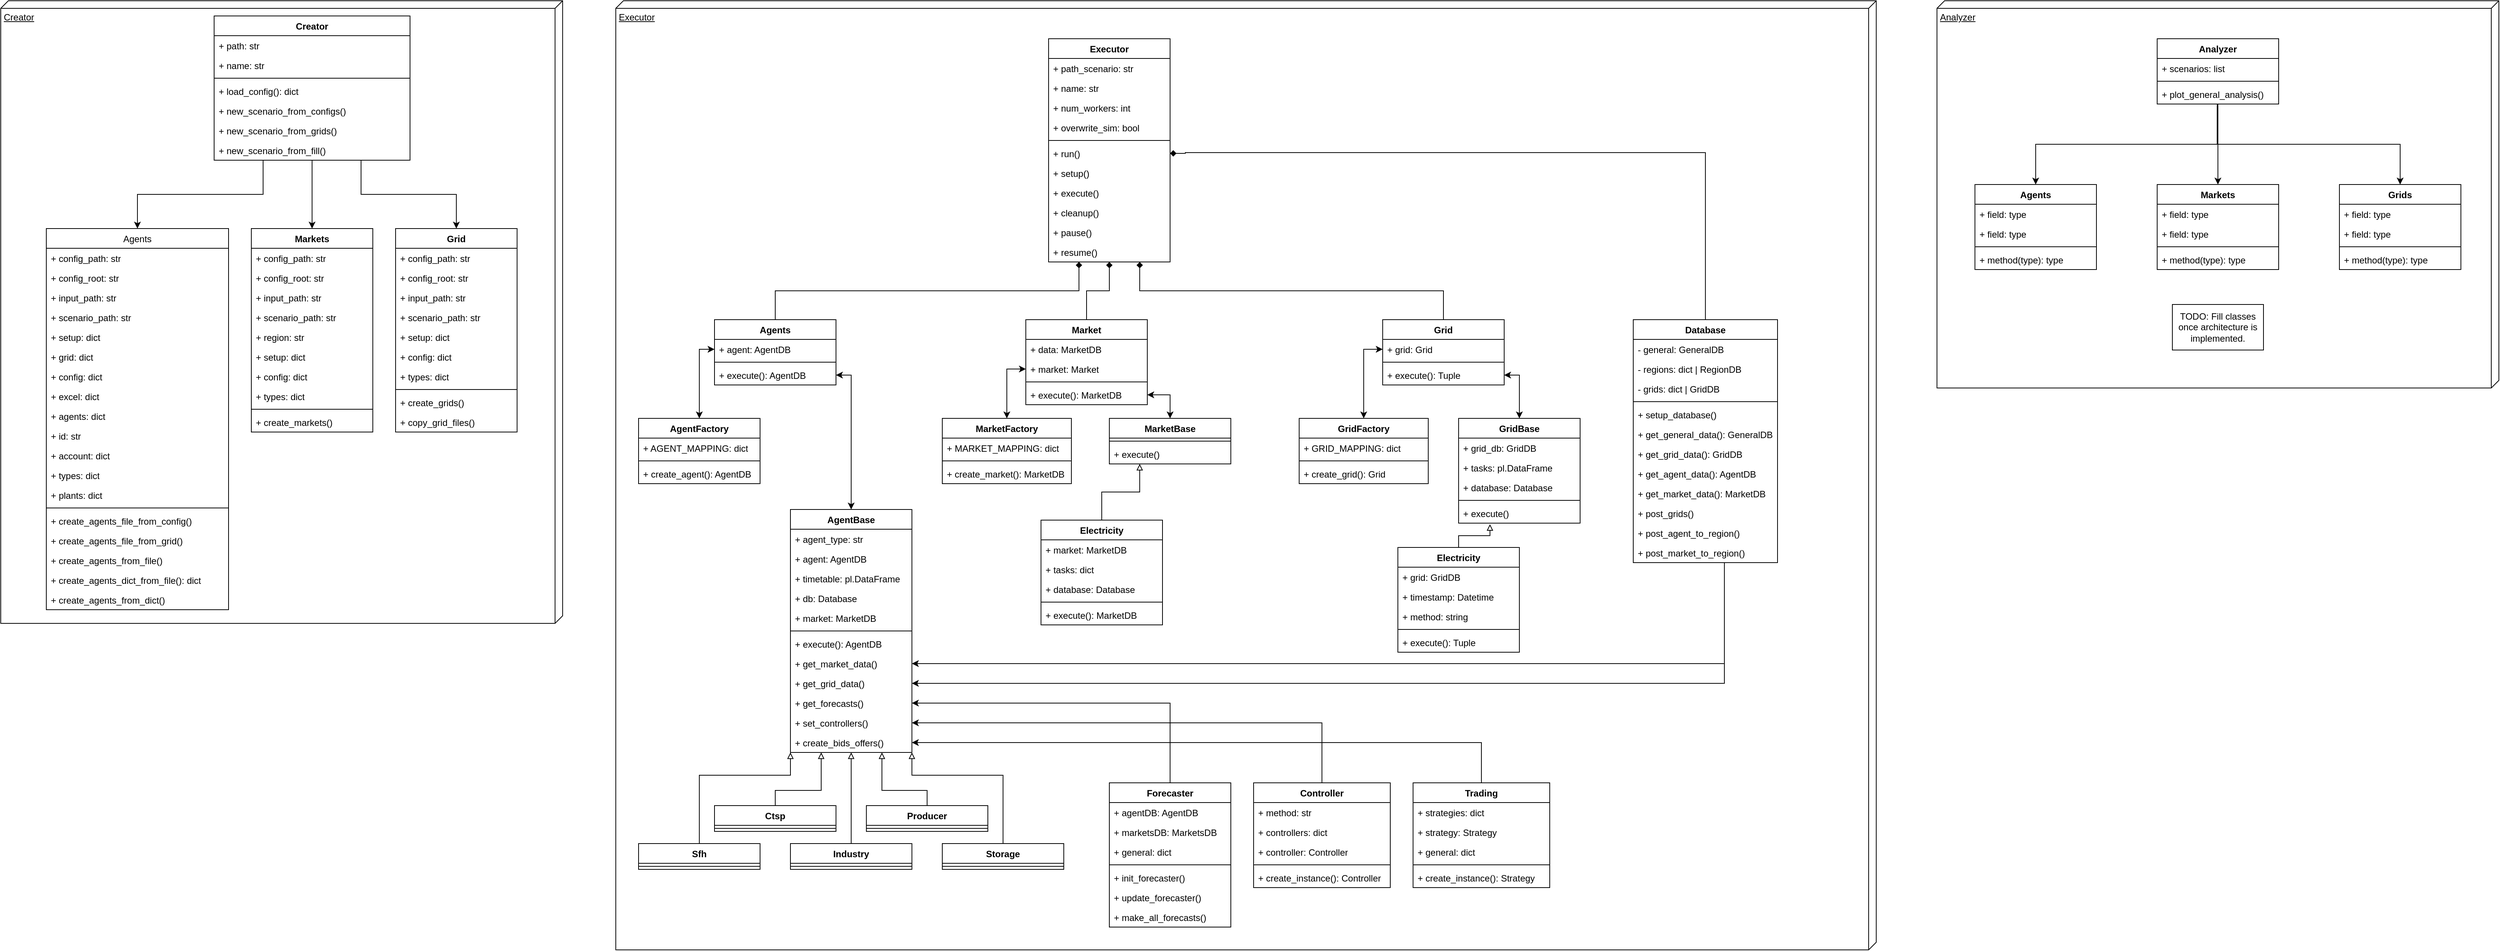 <mxfile version="26.2.2">
  <diagram name="Page-1" id="6133507b-19e7-1e82-6fc7-422aa6c4b21f">
    <mxGraphModel dx="4855" dy="2129" grid="1" gridSize="10" guides="1" tooltips="1" connect="1" arrows="1" fold="1" page="1" pageScale="1" pageWidth="1169" pageHeight="827" background="none" math="0" shadow="0">
      <root>
        <mxCell id="0" />
        <mxCell id="1" parent="0" />
        <mxCell id="It_4zOR-27pO54_r0HhA-82" value="Executor" style="verticalAlign=top;align=left;spacingTop=8;spacingLeft=2;spacingRight=12;shape=cube;size=10;direction=south;fontStyle=4;html=1;whiteSpace=wrap;" parent="1" vertex="1">
          <mxGeometry x="600" y="40" width="1660" height="1250" as="geometry" />
        </mxCell>
        <mxCell id="It_4zOR-27pO54_r0HhA-81" value="Creator" style="verticalAlign=top;align=left;spacingTop=8;spacingLeft=2;spacingRight=12;shape=cube;size=10;direction=south;fontStyle=4;html=1;whiteSpace=wrap;" parent="1" vertex="1">
          <mxGeometry x="-210" y="40" width="740" height="820" as="geometry" />
        </mxCell>
        <mxCell id="It_4zOR-27pO54_r0HhA-19" value="" style="edgeStyle=orthogonalEdgeStyle;rounded=0;orthogonalLoop=1;jettySize=auto;html=1;exitX=0.25;exitY=1;exitDx=0;exitDy=0;" parent="1" source="It_4zOR-27pO54_r0HhA-1" target="It_4zOR-27pO54_r0HhA-14" edge="1">
          <mxGeometry relative="1" as="geometry" />
        </mxCell>
        <mxCell id="It_4zOR-27pO54_r0HhA-1" value="Creator" style="swimlane;fontStyle=1;align=center;verticalAlign=top;childLayout=stackLayout;horizontal=1;startSize=26;horizontalStack=0;resizeParent=1;resizeParentMax=0;resizeLast=0;collapsible=1;marginBottom=0;whiteSpace=wrap;html=1;" parent="1" vertex="1">
          <mxGeometry x="71" y="60" width="258" height="190" as="geometry" />
        </mxCell>
        <mxCell id="It_4zOR-27pO54_r0HhA-2" value="+ path: str" style="text;strokeColor=none;fillColor=none;align=left;verticalAlign=top;spacingLeft=4;spacingRight=4;overflow=hidden;rotatable=0;points=[[0,0.5],[1,0.5]];portConstraint=eastwest;whiteSpace=wrap;html=1;" parent="It_4zOR-27pO54_r0HhA-1" vertex="1">
          <mxGeometry y="26" width="258" height="26" as="geometry" />
        </mxCell>
        <mxCell id="It_4zOR-27pO54_r0HhA-13" value="&lt;div&gt;+ name: str&lt;/div&gt;" style="text;strokeColor=none;fillColor=none;align=left;verticalAlign=top;spacingLeft=4;spacingRight=4;overflow=hidden;rotatable=0;points=[[0,0.5],[1,0.5]];portConstraint=eastwest;whiteSpace=wrap;html=1;" parent="It_4zOR-27pO54_r0HhA-1" vertex="1">
          <mxGeometry y="52" width="258" height="26" as="geometry" />
        </mxCell>
        <mxCell id="It_4zOR-27pO54_r0HhA-3" value="" style="line;strokeWidth=1;fillColor=none;align=left;verticalAlign=middle;spacingTop=-1;spacingLeft=3;spacingRight=3;rotatable=0;labelPosition=right;points=[];portConstraint=eastwest;strokeColor=inherit;" parent="It_4zOR-27pO54_r0HhA-1" vertex="1">
          <mxGeometry y="78" width="258" height="8" as="geometry" />
        </mxCell>
        <mxCell id="It_4zOR-27pO54_r0HhA-4" value="&lt;div&gt;+ load_config(): dict&lt;/div&gt;" style="text;strokeColor=none;fillColor=none;align=left;verticalAlign=top;spacingLeft=4;spacingRight=4;overflow=hidden;rotatable=0;points=[[0,0.5],[1,0.5]];portConstraint=eastwest;whiteSpace=wrap;html=1;" parent="It_4zOR-27pO54_r0HhA-1" vertex="1">
          <mxGeometry y="86" width="258" height="26" as="geometry" />
        </mxCell>
        <mxCell id="ygQpQ5NVQNbhRB8hZy7d-1" value="&lt;div&gt;+ new_scenario_from_configs()&lt;br&gt;&lt;/div&gt;" style="text;strokeColor=none;fillColor=none;align=left;verticalAlign=top;spacingLeft=4;spacingRight=4;overflow=hidden;rotatable=0;points=[[0,0.5],[1,0.5]];portConstraint=eastwest;whiteSpace=wrap;html=1;" parent="It_4zOR-27pO54_r0HhA-1" vertex="1">
          <mxGeometry y="112" width="258" height="26" as="geometry" />
        </mxCell>
        <mxCell id="ygQpQ5NVQNbhRB8hZy7d-2" value="&lt;div&gt;+ new_scenario_from_grids()&lt;br&gt;&lt;/div&gt;" style="text;strokeColor=none;fillColor=none;align=left;verticalAlign=top;spacingLeft=4;spacingRight=4;overflow=hidden;rotatable=0;points=[[0,0.5],[1,0.5]];portConstraint=eastwest;whiteSpace=wrap;html=1;" parent="It_4zOR-27pO54_r0HhA-1" vertex="1">
          <mxGeometry y="138" width="258" height="26" as="geometry" />
        </mxCell>
        <mxCell id="ygQpQ5NVQNbhRB8hZy7d-17" value="&lt;div&gt;+ new_scenario_from_fill()&lt;br&gt;&lt;/div&gt;" style="text;strokeColor=none;fillColor=none;align=left;verticalAlign=top;spacingLeft=4;spacingRight=4;overflow=hidden;rotatable=0;points=[[0,0.5],[1,0.5]];portConstraint=eastwest;whiteSpace=wrap;html=1;" parent="It_4zOR-27pO54_r0HhA-1" vertex="1">
          <mxGeometry y="164" width="258" height="26" as="geometry" />
        </mxCell>
        <mxCell id="It_4zOR-27pO54_r0HhA-27" value="" style="edgeStyle=orthogonalEdgeStyle;rounded=0;orthogonalLoop=1;jettySize=auto;html=1;exitX=0.5;exitY=1;exitDx=0;exitDy=0;entryX=0.5;entryY=0;entryDx=0;entryDy=0;" parent="1" source="It_4zOR-27pO54_r0HhA-1" target="It_4zOR-27pO54_r0HhA-22" edge="1">
          <mxGeometry relative="1" as="geometry">
            <mxPoint x="90" y="230" as="sourcePoint" />
            <mxPoint x="300" y="282" as="targetPoint" />
          </mxGeometry>
        </mxCell>
        <mxCell id="It_4zOR-27pO54_r0HhA-14" value="Agents" style="swimlane;fontStyle=0;align=center;verticalAlign=top;childLayout=stackLayout;horizontal=1;startSize=26;horizontalStack=0;resizeParent=1;resizeParentMax=0;resizeLast=0;collapsible=1;marginBottom=0;whiteSpace=wrap;html=1;" parent="1" vertex="1">
          <mxGeometry x="-150" y="340" width="240" height="502" as="geometry" />
        </mxCell>
        <mxCell id="It_4zOR-27pO54_r0HhA-15" value="+ config_path: str" style="text;strokeColor=none;fillColor=none;align=left;verticalAlign=top;spacingLeft=4;spacingRight=4;overflow=hidden;rotatable=0;points=[[0,0.5],[1,0.5]];portConstraint=eastwest;whiteSpace=wrap;html=1;" parent="It_4zOR-27pO54_r0HhA-14" vertex="1">
          <mxGeometry y="26" width="240" height="26" as="geometry" />
        </mxCell>
        <mxCell id="It_4zOR-27pO54_r0HhA-16" value="+ config_root: str" style="text;strokeColor=none;fillColor=none;align=left;verticalAlign=top;spacingLeft=4;spacingRight=4;overflow=hidden;rotatable=0;points=[[0,0.5],[1,0.5]];portConstraint=eastwest;whiteSpace=wrap;html=1;" parent="It_4zOR-27pO54_r0HhA-14" vertex="1">
          <mxGeometry y="52" width="240" height="26" as="geometry" />
        </mxCell>
        <mxCell id="ygQpQ5NVQNbhRB8hZy7d-35" value="+ input_path: str" style="text;strokeColor=none;fillColor=none;align=left;verticalAlign=top;spacingLeft=4;spacingRight=4;overflow=hidden;rotatable=0;points=[[0,0.5],[1,0.5]];portConstraint=eastwest;whiteSpace=wrap;html=1;" parent="It_4zOR-27pO54_r0HhA-14" vertex="1">
          <mxGeometry y="78" width="240" height="26" as="geometry" />
        </mxCell>
        <mxCell id="ygQpQ5NVQNbhRB8hZy7d-42" value="+ scenario_path: str" style="text;strokeColor=none;fillColor=none;align=left;verticalAlign=top;spacingLeft=4;spacingRight=4;overflow=hidden;rotatable=0;points=[[0,0.5],[1,0.5]];portConstraint=eastwest;whiteSpace=wrap;html=1;" parent="It_4zOR-27pO54_r0HhA-14" vertex="1">
          <mxGeometry y="104" width="240" height="26" as="geometry" />
        </mxCell>
        <mxCell id="ygQpQ5NVQNbhRB8hZy7d-71" value="+ setup: dict" style="text;strokeColor=none;fillColor=none;align=left;verticalAlign=top;spacingLeft=4;spacingRight=4;overflow=hidden;rotatable=0;points=[[0,0.5],[1,0.5]];portConstraint=eastwest;whiteSpace=wrap;html=1;" parent="It_4zOR-27pO54_r0HhA-14" vertex="1">
          <mxGeometry y="130" width="240" height="26" as="geometry" />
        </mxCell>
        <mxCell id="ygQpQ5NVQNbhRB8hZy7d-72" value="+ grid: dict" style="text;strokeColor=none;fillColor=none;align=left;verticalAlign=top;spacingLeft=4;spacingRight=4;overflow=hidden;rotatable=0;points=[[0,0.5],[1,0.5]];portConstraint=eastwest;whiteSpace=wrap;html=1;fontStyle=0" parent="It_4zOR-27pO54_r0HhA-14" vertex="1">
          <mxGeometry y="156" width="240" height="26" as="geometry" />
        </mxCell>
        <mxCell id="ygQpQ5NVQNbhRB8hZy7d-73" value="+ config: dict" style="text;strokeColor=none;fillColor=none;align=left;verticalAlign=top;spacingLeft=4;spacingRight=4;overflow=hidden;rotatable=0;points=[[0,0.5],[1,0.5]];portConstraint=eastwest;whiteSpace=wrap;html=1;fontStyle=0" parent="It_4zOR-27pO54_r0HhA-14" vertex="1">
          <mxGeometry y="182" width="240" height="26" as="geometry" />
        </mxCell>
        <mxCell id="ygQpQ5NVQNbhRB8hZy7d-74" value="+ excel: dict" style="text;strokeColor=none;fillColor=none;align=left;verticalAlign=top;spacingLeft=4;spacingRight=4;overflow=hidden;rotatable=0;points=[[0,0.5],[1,0.5]];portConstraint=eastwest;whiteSpace=wrap;html=1;fontStyle=0" parent="It_4zOR-27pO54_r0HhA-14" vertex="1">
          <mxGeometry y="208" width="240" height="26" as="geometry" />
        </mxCell>
        <mxCell id="ygQpQ5NVQNbhRB8hZy7d-75" value="+ agents: dict" style="text;strokeColor=none;fillColor=none;align=left;verticalAlign=top;spacingLeft=4;spacingRight=4;overflow=hidden;rotatable=0;points=[[0,0.5],[1,0.5]];portConstraint=eastwest;whiteSpace=wrap;html=1;fontStyle=0" parent="It_4zOR-27pO54_r0HhA-14" vertex="1">
          <mxGeometry y="234" width="240" height="26" as="geometry" />
        </mxCell>
        <mxCell id="ygQpQ5NVQNbhRB8hZy7d-76" value="+ id: str" style="text;strokeColor=none;fillColor=none;align=left;verticalAlign=top;spacingLeft=4;spacingRight=4;overflow=hidden;rotatable=0;points=[[0,0.5],[1,0.5]];portConstraint=eastwest;whiteSpace=wrap;html=1;fontStyle=0" parent="It_4zOR-27pO54_r0HhA-14" vertex="1">
          <mxGeometry y="260" width="240" height="26" as="geometry" />
        </mxCell>
        <mxCell id="ygQpQ5NVQNbhRB8hZy7d-77" value="+ account: dict" style="text;strokeColor=none;fillColor=none;align=left;verticalAlign=top;spacingLeft=4;spacingRight=4;overflow=hidden;rotatable=0;points=[[0,0.5],[1,0.5]];portConstraint=eastwest;whiteSpace=wrap;html=1;fontStyle=0" parent="It_4zOR-27pO54_r0HhA-14" vertex="1">
          <mxGeometry y="286" width="240" height="26" as="geometry" />
        </mxCell>
        <mxCell id="ygQpQ5NVQNbhRB8hZy7d-78" value="+ types: dict" style="text;strokeColor=none;fillColor=none;align=left;verticalAlign=top;spacingLeft=4;spacingRight=4;overflow=hidden;rotatable=0;points=[[0,0.5],[1,0.5]];portConstraint=eastwest;whiteSpace=wrap;html=1;fontStyle=0" parent="It_4zOR-27pO54_r0HhA-14" vertex="1">
          <mxGeometry y="312" width="240" height="26" as="geometry" />
        </mxCell>
        <mxCell id="ygQpQ5NVQNbhRB8hZy7d-79" value="+ plants: dict" style="text;strokeColor=none;fillColor=none;align=left;verticalAlign=top;spacingLeft=4;spacingRight=4;overflow=hidden;rotatable=0;points=[[0,0.5],[1,0.5]];portConstraint=eastwest;whiteSpace=wrap;html=1;fontStyle=0" parent="It_4zOR-27pO54_r0HhA-14" vertex="1">
          <mxGeometry y="338" width="240" height="26" as="geometry" />
        </mxCell>
        <mxCell id="It_4zOR-27pO54_r0HhA-17" value="" style="line;strokeWidth=1;fillColor=none;align=left;verticalAlign=middle;spacingTop=-1;spacingLeft=3;spacingRight=3;rotatable=0;labelPosition=right;points=[];portConstraint=eastwest;strokeColor=inherit;" parent="It_4zOR-27pO54_r0HhA-14" vertex="1">
          <mxGeometry y="364" width="240" height="8" as="geometry" />
        </mxCell>
        <mxCell id="It_4zOR-27pO54_r0HhA-18" value="+ create_agents_file_from_config()" style="text;strokeColor=none;fillColor=none;align=left;verticalAlign=top;spacingLeft=4;spacingRight=4;overflow=hidden;rotatable=0;points=[[0,0.5],[1,0.5]];portConstraint=eastwest;whiteSpace=wrap;html=1;" parent="It_4zOR-27pO54_r0HhA-14" vertex="1">
          <mxGeometry y="372" width="240" height="26" as="geometry" />
        </mxCell>
        <mxCell id="ygQpQ5NVQNbhRB8hZy7d-43" value="+ create_agents_file_from_grid()" style="text;strokeColor=none;fillColor=none;align=left;verticalAlign=top;spacingLeft=4;spacingRight=4;overflow=hidden;rotatable=0;points=[[0,0.5],[1,0.5]];portConstraint=eastwest;whiteSpace=wrap;html=1;" parent="It_4zOR-27pO54_r0HhA-14" vertex="1">
          <mxGeometry y="398" width="240" height="26" as="geometry" />
        </mxCell>
        <mxCell id="ygQpQ5NVQNbhRB8hZy7d-44" value="+ create_agents_from_file()" style="text;strokeColor=none;fillColor=none;align=left;verticalAlign=top;spacingLeft=4;spacingRight=4;overflow=hidden;rotatable=0;points=[[0,0.5],[1,0.5]];portConstraint=eastwest;whiteSpace=wrap;html=1;" parent="It_4zOR-27pO54_r0HhA-14" vertex="1">
          <mxGeometry y="424" width="240" height="26" as="geometry" />
        </mxCell>
        <mxCell id="ygQpQ5NVQNbhRB8hZy7d-45" value="+ create_agents_dict_from_file(): dict" style="text;strokeColor=none;fillColor=none;align=left;verticalAlign=top;spacingLeft=4;spacingRight=4;overflow=hidden;rotatable=0;points=[[0,0.5],[1,0.5]];portConstraint=eastwest;whiteSpace=wrap;html=1;" parent="It_4zOR-27pO54_r0HhA-14" vertex="1">
          <mxGeometry y="450" width="240" height="26" as="geometry" />
        </mxCell>
        <mxCell id="ygQpQ5NVQNbhRB8hZy7d-46" value="+ create_agents_from_dict()" style="text;strokeColor=none;fillColor=none;align=left;verticalAlign=top;spacingLeft=4;spacingRight=4;overflow=hidden;rotatable=0;points=[[0,0.5],[1,0.5]];portConstraint=eastwest;whiteSpace=wrap;html=1;" parent="It_4zOR-27pO54_r0HhA-14" vertex="1">
          <mxGeometry y="476" width="240" height="26" as="geometry" />
        </mxCell>
        <mxCell id="It_4zOR-27pO54_r0HhA-34" value="" style="edgeStyle=orthogonalEdgeStyle;rounded=0;orthogonalLoop=1;jettySize=auto;html=1;exitX=0.75;exitY=1;exitDx=0;exitDy=0;entryX=0.5;entryY=0;entryDx=0;entryDy=0;entryPerimeter=0;" parent="1" source="It_4zOR-27pO54_r0HhA-1" target="ygQpQ5NVQNbhRB8hZy7d-58" edge="1">
          <mxGeometry relative="1" as="geometry">
            <mxPoint x="200" y="250" as="sourcePoint" />
            <mxPoint x="440" y="340" as="targetPoint" />
          </mxGeometry>
        </mxCell>
        <mxCell id="It_4zOR-27pO54_r0HhA-22" value="Markets" style="swimlane;fontStyle=1;align=center;verticalAlign=top;childLayout=stackLayout;horizontal=1;startSize=26;horizontalStack=0;resizeParent=1;resizeParentMax=0;resizeLast=0;collapsible=1;marginBottom=0;whiteSpace=wrap;html=1;" parent="1" vertex="1">
          <mxGeometry x="120" y="340" width="160" height="268" as="geometry" />
        </mxCell>
        <mxCell id="It_4zOR-27pO54_r0HhA-23" value="+ config_path: str" style="text;strokeColor=none;fillColor=none;align=left;verticalAlign=top;spacingLeft=4;spacingRight=4;overflow=hidden;rotatable=0;points=[[0,0.5],[1,0.5]];portConstraint=eastwest;whiteSpace=wrap;html=1;" parent="It_4zOR-27pO54_r0HhA-22" vertex="1">
          <mxGeometry y="26" width="160" height="26" as="geometry" />
        </mxCell>
        <mxCell id="It_4zOR-27pO54_r0HhA-24" value="+ config_root: str" style="text;strokeColor=none;fillColor=none;align=left;verticalAlign=top;spacingLeft=4;spacingRight=4;overflow=hidden;rotatable=0;points=[[0,0.5],[1,0.5]];portConstraint=eastwest;whiteSpace=wrap;html=1;" parent="It_4zOR-27pO54_r0HhA-22" vertex="1">
          <mxGeometry y="52" width="160" height="26" as="geometry" />
        </mxCell>
        <mxCell id="ygQpQ5NVQNbhRB8hZy7d-52" value="+ input_path: str" style="text;strokeColor=none;fillColor=none;align=left;verticalAlign=top;spacingLeft=4;spacingRight=4;overflow=hidden;rotatable=0;points=[[0,0.5],[1,0.5]];portConstraint=eastwest;whiteSpace=wrap;html=1;" parent="It_4zOR-27pO54_r0HhA-22" vertex="1">
          <mxGeometry y="78" width="160" height="26" as="geometry" />
        </mxCell>
        <mxCell id="ygQpQ5NVQNbhRB8hZy7d-53" value="+ scenario_path: str" style="text;strokeColor=none;fillColor=none;align=left;verticalAlign=top;spacingLeft=4;spacingRight=4;overflow=hidden;rotatable=0;points=[[0,0.5],[1,0.5]];portConstraint=eastwest;whiteSpace=wrap;html=1;" parent="It_4zOR-27pO54_r0HhA-22" vertex="1">
          <mxGeometry y="104" width="160" height="26" as="geometry" />
        </mxCell>
        <mxCell id="ygQpQ5NVQNbhRB8hZy7d-54" value="+ region: str" style="text;strokeColor=none;fillColor=none;align=left;verticalAlign=top;spacingLeft=4;spacingRight=4;overflow=hidden;rotatable=0;points=[[0,0.5],[1,0.5]];portConstraint=eastwest;whiteSpace=wrap;html=1;" parent="It_4zOR-27pO54_r0HhA-22" vertex="1">
          <mxGeometry y="130" width="160" height="26" as="geometry" />
        </mxCell>
        <mxCell id="ygQpQ5NVQNbhRB8hZy7d-55" value="+ setup: dict" style="text;strokeColor=none;fillColor=none;align=left;verticalAlign=top;spacingLeft=4;spacingRight=4;overflow=hidden;rotatable=0;points=[[0,0.5],[1,0.5]];portConstraint=eastwest;whiteSpace=wrap;html=1;" parent="It_4zOR-27pO54_r0HhA-22" vertex="1">
          <mxGeometry y="156" width="160" height="26" as="geometry" />
        </mxCell>
        <mxCell id="ygQpQ5NVQNbhRB8hZy7d-56" value="+ config: dict" style="text;strokeColor=none;fillColor=none;align=left;verticalAlign=top;spacingLeft=4;spacingRight=4;overflow=hidden;rotatable=0;points=[[0,0.5],[1,0.5]];portConstraint=eastwest;whiteSpace=wrap;html=1;" parent="It_4zOR-27pO54_r0HhA-22" vertex="1">
          <mxGeometry y="182" width="160" height="26" as="geometry" />
        </mxCell>
        <mxCell id="ygQpQ5NVQNbhRB8hZy7d-57" value="+ types: dict" style="text;strokeColor=none;fillColor=none;align=left;verticalAlign=top;spacingLeft=4;spacingRight=4;overflow=hidden;rotatable=0;points=[[0,0.5],[1,0.5]];portConstraint=eastwest;whiteSpace=wrap;html=1;" parent="It_4zOR-27pO54_r0HhA-22" vertex="1">
          <mxGeometry y="208" width="160" height="26" as="geometry" />
        </mxCell>
        <mxCell id="It_4zOR-27pO54_r0HhA-25" value="" style="line;strokeWidth=1;fillColor=none;align=left;verticalAlign=middle;spacingTop=-1;spacingLeft=3;spacingRight=3;rotatable=0;labelPosition=right;points=[];portConstraint=eastwest;strokeColor=inherit;" parent="It_4zOR-27pO54_r0HhA-22" vertex="1">
          <mxGeometry y="234" width="160" height="8" as="geometry" />
        </mxCell>
        <mxCell id="It_4zOR-27pO54_r0HhA-26" value="+ create_markets()" style="text;strokeColor=none;fillColor=none;align=left;verticalAlign=top;spacingLeft=4;spacingRight=4;overflow=hidden;rotatable=0;points=[[0,0.5],[1,0.5]];portConstraint=eastwest;whiteSpace=wrap;html=1;" parent="It_4zOR-27pO54_r0HhA-22" vertex="1">
          <mxGeometry y="242" width="160" height="26" as="geometry" />
        </mxCell>
        <mxCell id="It_4zOR-27pO54_r0HhA-36" value="Executor" style="swimlane;fontStyle=1;align=center;verticalAlign=top;childLayout=stackLayout;horizontal=1;startSize=26;horizontalStack=0;resizeParent=1;resizeParentMax=0;resizeLast=0;collapsible=1;marginBottom=0;whiteSpace=wrap;html=1;" parent="1" vertex="1">
          <mxGeometry x="1170" y="90" width="160" height="294" as="geometry" />
        </mxCell>
        <mxCell id="It_4zOR-27pO54_r0HhA-37" value="+ path_scenario: str" style="text;strokeColor=none;fillColor=none;align=left;verticalAlign=top;spacingLeft=4;spacingRight=4;overflow=hidden;rotatable=0;points=[[0,0.5],[1,0.5]];portConstraint=eastwest;whiteSpace=wrap;html=1;" parent="It_4zOR-27pO54_r0HhA-36" vertex="1">
          <mxGeometry y="26" width="160" height="26" as="geometry" />
        </mxCell>
        <mxCell id="It_4zOR-27pO54_r0HhA-38" value="&lt;div&gt;+ name: str&lt;/div&gt;" style="text;strokeColor=none;fillColor=none;align=left;verticalAlign=top;spacingLeft=4;spacingRight=4;overflow=hidden;rotatable=0;points=[[0,0.5],[1,0.5]];portConstraint=eastwest;whiteSpace=wrap;html=1;" parent="It_4zOR-27pO54_r0HhA-36" vertex="1">
          <mxGeometry y="52" width="160" height="26" as="geometry" />
        </mxCell>
        <mxCell id="ygQpQ5NVQNbhRB8hZy7d-80" value="&lt;div&gt;+ num_workers: int&lt;/div&gt;" style="text;strokeColor=none;fillColor=none;align=left;verticalAlign=top;spacingLeft=4;spacingRight=4;overflow=hidden;rotatable=0;points=[[0,0.5],[1,0.5]];portConstraint=eastwest;whiteSpace=wrap;html=1;" parent="It_4zOR-27pO54_r0HhA-36" vertex="1">
          <mxGeometry y="78" width="160" height="26" as="geometry" />
        </mxCell>
        <mxCell id="ygQpQ5NVQNbhRB8hZy7d-81" value="&lt;div&gt;+ overwrite_sim: bool&lt;/div&gt;" style="text;strokeColor=none;fillColor=none;align=left;verticalAlign=top;spacingLeft=4;spacingRight=4;overflow=hidden;rotatable=0;points=[[0,0.5],[1,0.5]];portConstraint=eastwest;whiteSpace=wrap;html=1;" parent="It_4zOR-27pO54_r0HhA-36" vertex="1">
          <mxGeometry y="104" width="160" height="26" as="geometry" />
        </mxCell>
        <mxCell id="It_4zOR-27pO54_r0HhA-39" value="" style="line;strokeWidth=1;fillColor=none;align=left;verticalAlign=middle;spacingTop=-1;spacingLeft=3;spacingRight=3;rotatable=0;labelPosition=right;points=[];portConstraint=eastwest;strokeColor=inherit;" parent="It_4zOR-27pO54_r0HhA-36" vertex="1">
          <mxGeometry y="130" width="160" height="8" as="geometry" />
        </mxCell>
        <mxCell id="It_4zOR-27pO54_r0HhA-40" value="+ run()" style="text;strokeColor=none;fillColor=none;align=left;verticalAlign=top;spacingLeft=4;spacingRight=4;overflow=hidden;rotatable=0;points=[[0,0.5],[1,0.5]];portConstraint=eastwest;whiteSpace=wrap;html=1;" parent="It_4zOR-27pO54_r0HhA-36" vertex="1">
          <mxGeometry y="138" width="160" height="26" as="geometry" />
        </mxCell>
        <mxCell id="ygQpQ5NVQNbhRB8hZy7d-88" value="+ setup()" style="text;strokeColor=none;fillColor=none;align=left;verticalAlign=top;spacingLeft=4;spacingRight=4;overflow=hidden;rotatable=0;points=[[0,0.5],[1,0.5]];portConstraint=eastwest;whiteSpace=wrap;html=1;" parent="It_4zOR-27pO54_r0HhA-36" vertex="1">
          <mxGeometry y="164" width="160" height="26" as="geometry" />
        </mxCell>
        <mxCell id="ygQpQ5NVQNbhRB8hZy7d-89" value="+ execute()" style="text;strokeColor=none;fillColor=none;align=left;verticalAlign=top;spacingLeft=4;spacingRight=4;overflow=hidden;rotatable=0;points=[[0,0.5],[1,0.5]];portConstraint=eastwest;whiteSpace=wrap;html=1;" parent="It_4zOR-27pO54_r0HhA-36" vertex="1">
          <mxGeometry y="190" width="160" height="26" as="geometry" />
        </mxCell>
        <mxCell id="ygQpQ5NVQNbhRB8hZy7d-90" value="+ cleanup()" style="text;strokeColor=none;fillColor=none;align=left;verticalAlign=top;spacingLeft=4;spacingRight=4;overflow=hidden;rotatable=0;points=[[0,0.5],[1,0.5]];portConstraint=eastwest;whiteSpace=wrap;html=1;" parent="It_4zOR-27pO54_r0HhA-36" vertex="1">
          <mxGeometry y="216" width="160" height="26" as="geometry" />
        </mxCell>
        <mxCell id="ygQpQ5NVQNbhRB8hZy7d-91" value="+ pause()" style="text;strokeColor=none;fillColor=none;align=left;verticalAlign=top;spacingLeft=4;spacingRight=4;overflow=hidden;rotatable=0;points=[[0,0.5],[1,0.5]];portConstraint=eastwest;whiteSpace=wrap;html=1;" parent="It_4zOR-27pO54_r0HhA-36" vertex="1">
          <mxGeometry y="242" width="160" height="26" as="geometry" />
        </mxCell>
        <mxCell id="ygQpQ5NVQNbhRB8hZy7d-92" value="+ resume()" style="text;strokeColor=none;fillColor=none;align=left;verticalAlign=top;spacingLeft=4;spacingRight=4;overflow=hidden;rotatable=0;points=[[0,0.5],[1,0.5]];portConstraint=eastwest;whiteSpace=wrap;html=1;" parent="It_4zOR-27pO54_r0HhA-36" vertex="1">
          <mxGeometry y="268" width="160" height="26" as="geometry" />
        </mxCell>
        <mxCell id="It_4zOR-27pO54_r0HhA-42" value="Agents" style="swimlane;fontStyle=1;align=center;verticalAlign=top;childLayout=stackLayout;horizontal=1;startSize=26;horizontalStack=0;resizeParent=1;resizeParentMax=0;resizeLast=0;collapsible=1;marginBottom=0;whiteSpace=wrap;html=1;" parent="1" vertex="1">
          <mxGeometry x="730" y="460" width="160" height="86" as="geometry" />
        </mxCell>
        <mxCell id="It_4zOR-27pO54_r0HhA-43" value="+ agent: AgentDB" style="text;strokeColor=none;fillColor=none;align=left;verticalAlign=top;spacingLeft=4;spacingRight=4;overflow=hidden;rotatable=0;points=[[0,0.5],[1,0.5]];portConstraint=eastwest;whiteSpace=wrap;html=1;" parent="It_4zOR-27pO54_r0HhA-42" vertex="1">
          <mxGeometry y="26" width="160" height="26" as="geometry" />
        </mxCell>
        <mxCell id="It_4zOR-27pO54_r0HhA-45" value="" style="line;strokeWidth=1;fillColor=none;align=left;verticalAlign=middle;spacingTop=-1;spacingLeft=3;spacingRight=3;rotatable=0;labelPosition=right;points=[];portConstraint=eastwest;strokeColor=inherit;" parent="It_4zOR-27pO54_r0HhA-42" vertex="1">
          <mxGeometry y="52" width="160" height="8" as="geometry" />
        </mxCell>
        <mxCell id="It_4zOR-27pO54_r0HhA-46" value="+ execute(): AgentDB" style="text;strokeColor=none;fillColor=none;align=left;verticalAlign=top;spacingLeft=4;spacingRight=4;overflow=hidden;rotatable=0;points=[[0,0.5],[1,0.5]];portConstraint=eastwest;whiteSpace=wrap;html=1;" parent="It_4zOR-27pO54_r0HhA-42" vertex="1">
          <mxGeometry y="60" width="160" height="26" as="geometry" />
        </mxCell>
        <mxCell id="It_4zOR-27pO54_r0HhA-48" value="Market" style="swimlane;fontStyle=1;align=center;verticalAlign=top;childLayout=stackLayout;horizontal=1;startSize=26;horizontalStack=0;resizeParent=1;resizeParentMax=0;resizeLast=0;collapsible=1;marginBottom=0;whiteSpace=wrap;html=1;" parent="1" vertex="1">
          <mxGeometry x="1140" y="460" width="160" height="112" as="geometry" />
        </mxCell>
        <mxCell id="It_4zOR-27pO54_r0HhA-49" value="+ data: MarketDB" style="text;strokeColor=none;fillColor=none;align=left;verticalAlign=top;spacingLeft=4;spacingRight=4;overflow=hidden;rotatable=0;points=[[0,0.5],[1,0.5]];portConstraint=eastwest;whiteSpace=wrap;html=1;" parent="It_4zOR-27pO54_r0HhA-48" vertex="1">
          <mxGeometry y="26" width="160" height="26" as="geometry" />
        </mxCell>
        <mxCell id="It_4zOR-27pO54_r0HhA-50" value="+ market: Market" style="text;strokeColor=none;fillColor=none;align=left;verticalAlign=top;spacingLeft=4;spacingRight=4;overflow=hidden;rotatable=0;points=[[0,0.5],[1,0.5]];portConstraint=eastwest;whiteSpace=wrap;html=1;" parent="It_4zOR-27pO54_r0HhA-48" vertex="1">
          <mxGeometry y="52" width="160" height="26" as="geometry" />
        </mxCell>
        <mxCell id="It_4zOR-27pO54_r0HhA-51" value="" style="line;strokeWidth=1;fillColor=none;align=left;verticalAlign=middle;spacingTop=-1;spacingLeft=3;spacingRight=3;rotatable=0;labelPosition=right;points=[];portConstraint=eastwest;strokeColor=inherit;" parent="It_4zOR-27pO54_r0HhA-48" vertex="1">
          <mxGeometry y="78" width="160" height="8" as="geometry" />
        </mxCell>
        <mxCell id="It_4zOR-27pO54_r0HhA-52" value="+ execute(): MarketDB" style="text;strokeColor=none;fillColor=none;align=left;verticalAlign=top;spacingLeft=4;spacingRight=4;overflow=hidden;rotatable=0;points=[[0,0.5],[1,0.5]];portConstraint=eastwest;whiteSpace=wrap;html=1;" parent="It_4zOR-27pO54_r0HhA-48" vertex="1">
          <mxGeometry y="86" width="160" height="26" as="geometry" />
        </mxCell>
        <mxCell id="It_4zOR-27pO54_r0HhA-53" value="Grid" style="swimlane;fontStyle=1;align=center;verticalAlign=top;childLayout=stackLayout;horizontal=1;startSize=26;horizontalStack=0;resizeParent=1;resizeParentMax=0;resizeLast=0;collapsible=1;marginBottom=0;whiteSpace=wrap;html=1;" parent="1" vertex="1">
          <mxGeometry x="1610" y="460" width="160" height="86" as="geometry" />
        </mxCell>
        <mxCell id="It_4zOR-27pO54_r0HhA-55" value="+ grid: Grid" style="text;strokeColor=none;fillColor=none;align=left;verticalAlign=top;spacingLeft=4;spacingRight=4;overflow=hidden;rotatable=0;points=[[0,0.5],[1,0.5]];portConstraint=eastwest;whiteSpace=wrap;html=1;" parent="It_4zOR-27pO54_r0HhA-53" vertex="1">
          <mxGeometry y="26" width="160" height="26" as="geometry" />
        </mxCell>
        <mxCell id="It_4zOR-27pO54_r0HhA-56" value="" style="line;strokeWidth=1;fillColor=none;align=left;verticalAlign=middle;spacingTop=-1;spacingLeft=3;spacingRight=3;rotatable=0;labelPosition=right;points=[];portConstraint=eastwest;strokeColor=inherit;" parent="It_4zOR-27pO54_r0HhA-53" vertex="1">
          <mxGeometry y="52" width="160" height="8" as="geometry" />
        </mxCell>
        <mxCell id="It_4zOR-27pO54_r0HhA-57" value="+ execute(): Tuple" style="text;strokeColor=none;fillColor=none;align=left;verticalAlign=top;spacingLeft=4;spacingRight=4;overflow=hidden;rotatable=0;points=[[0,0.5],[1,0.5]];portConstraint=eastwest;whiteSpace=wrap;html=1;" parent="It_4zOR-27pO54_r0HhA-53" vertex="1">
          <mxGeometry y="60" width="160" height="26" as="geometry" />
        </mxCell>
        <mxCell id="It_4zOR-27pO54_r0HhA-83" value="Analyzer" style="verticalAlign=top;align=left;spacingTop=8;spacingLeft=2;spacingRight=12;shape=cube;size=10;direction=south;fontStyle=4;html=1;whiteSpace=wrap;" parent="1" vertex="1">
          <mxGeometry x="2340" y="40" width="740" height="510" as="geometry" />
        </mxCell>
        <mxCell id="It_4zOR-27pO54_r0HhA-84" value="" style="edgeStyle=orthogonalEdgeStyle;rounded=0;orthogonalLoop=1;jettySize=auto;html=1;exitX=0.5;exitY=1;exitDx=0;exitDy=0;" parent="1" source="It_4zOR-27pO54_r0HhA-85" target="It_4zOR-27pO54_r0HhA-91" edge="1">
          <mxGeometry relative="1" as="geometry" />
        </mxCell>
        <mxCell id="It_4zOR-27pO54_r0HhA-85" value="Analyzer" style="swimlane;fontStyle=1;align=center;verticalAlign=top;childLayout=stackLayout;horizontal=1;startSize=26;horizontalStack=0;resizeParent=1;resizeParentMax=0;resizeLast=0;collapsible=1;marginBottom=0;whiteSpace=wrap;html=1;" parent="1" vertex="1">
          <mxGeometry x="2630" y="90" width="160" height="86" as="geometry" />
        </mxCell>
        <mxCell id="It_4zOR-27pO54_r0HhA-86" value="+ scenarios: list" style="text;strokeColor=none;fillColor=none;align=left;verticalAlign=top;spacingLeft=4;spacingRight=4;overflow=hidden;rotatable=0;points=[[0,0.5],[1,0.5]];portConstraint=eastwest;whiteSpace=wrap;html=1;" parent="It_4zOR-27pO54_r0HhA-85" vertex="1">
          <mxGeometry y="26" width="160" height="26" as="geometry" />
        </mxCell>
        <mxCell id="It_4zOR-27pO54_r0HhA-88" value="" style="line;strokeWidth=1;fillColor=none;align=left;verticalAlign=middle;spacingTop=-1;spacingLeft=3;spacingRight=3;rotatable=0;labelPosition=right;points=[];portConstraint=eastwest;strokeColor=inherit;" parent="It_4zOR-27pO54_r0HhA-85" vertex="1">
          <mxGeometry y="52" width="160" height="8" as="geometry" />
        </mxCell>
        <mxCell id="It_4zOR-27pO54_r0HhA-89" value="+ plot_general_analysis()" style="text;strokeColor=none;fillColor=none;align=left;verticalAlign=top;spacingLeft=4;spacingRight=4;overflow=hidden;rotatable=0;points=[[0,0.5],[1,0.5]];portConstraint=eastwest;whiteSpace=wrap;html=1;" parent="It_4zOR-27pO54_r0HhA-85" vertex="1">
          <mxGeometry y="60" width="160" height="26" as="geometry" />
        </mxCell>
        <mxCell id="It_4zOR-27pO54_r0HhA-90" value="" style="edgeStyle=orthogonalEdgeStyle;rounded=0;orthogonalLoop=1;jettySize=auto;html=1;exitX=0.5;exitY=1;exitDx=0;exitDy=0;entryX=0.5;entryY=0;entryDx=0;entryDy=0;" parent="1" source="It_4zOR-27pO54_r0HhA-85" target="It_4zOR-27pO54_r0HhA-97" edge="1">
          <mxGeometry relative="1" as="geometry">
            <mxPoint x="2600" y="230" as="sourcePoint" />
            <mxPoint x="2810" y="282" as="targetPoint" />
          </mxGeometry>
        </mxCell>
        <mxCell id="It_4zOR-27pO54_r0HhA-91" value="Agents" style="swimlane;fontStyle=1;align=center;verticalAlign=top;childLayout=stackLayout;horizontal=1;startSize=26;horizontalStack=0;resizeParent=1;resizeParentMax=0;resizeLast=0;collapsible=1;marginBottom=0;whiteSpace=wrap;html=1;" parent="1" vertex="1">
          <mxGeometry x="2390" y="282" width="160" height="112" as="geometry" />
        </mxCell>
        <mxCell id="It_4zOR-27pO54_r0HhA-92" value="+ field: type" style="text;strokeColor=none;fillColor=none;align=left;verticalAlign=top;spacingLeft=4;spacingRight=4;overflow=hidden;rotatable=0;points=[[0,0.5],[1,0.5]];portConstraint=eastwest;whiteSpace=wrap;html=1;" parent="It_4zOR-27pO54_r0HhA-91" vertex="1">
          <mxGeometry y="26" width="160" height="26" as="geometry" />
        </mxCell>
        <mxCell id="It_4zOR-27pO54_r0HhA-93" value="+ field: type" style="text;strokeColor=none;fillColor=none;align=left;verticalAlign=top;spacingLeft=4;spacingRight=4;overflow=hidden;rotatable=0;points=[[0,0.5],[1,0.5]];portConstraint=eastwest;whiteSpace=wrap;html=1;" parent="It_4zOR-27pO54_r0HhA-91" vertex="1">
          <mxGeometry y="52" width="160" height="26" as="geometry" />
        </mxCell>
        <mxCell id="It_4zOR-27pO54_r0HhA-94" value="" style="line;strokeWidth=1;fillColor=none;align=left;verticalAlign=middle;spacingTop=-1;spacingLeft=3;spacingRight=3;rotatable=0;labelPosition=right;points=[];portConstraint=eastwest;strokeColor=inherit;" parent="It_4zOR-27pO54_r0HhA-91" vertex="1">
          <mxGeometry y="78" width="160" height="8" as="geometry" />
        </mxCell>
        <mxCell id="It_4zOR-27pO54_r0HhA-95" value="+ method(type): type" style="text;strokeColor=none;fillColor=none;align=left;verticalAlign=top;spacingLeft=4;spacingRight=4;overflow=hidden;rotatable=0;points=[[0,0.5],[1,0.5]];portConstraint=eastwest;whiteSpace=wrap;html=1;" parent="It_4zOR-27pO54_r0HhA-91" vertex="1">
          <mxGeometry y="86" width="160" height="26" as="geometry" />
        </mxCell>
        <mxCell id="It_4zOR-27pO54_r0HhA-96" value="" style="edgeStyle=orthogonalEdgeStyle;rounded=0;orthogonalLoop=1;jettySize=auto;html=1;exitX=0.494;exitY=1.022;exitDx=0;exitDy=0;exitPerimeter=0;" parent="1" source="It_4zOR-27pO54_r0HhA-89" target="It_4zOR-27pO54_r0HhA-102" edge="1">
          <mxGeometry relative="1" as="geometry">
            <mxPoint x="2590" y="220" as="sourcePoint" />
          </mxGeometry>
        </mxCell>
        <mxCell id="It_4zOR-27pO54_r0HhA-97" value="Markets" style="swimlane;fontStyle=1;align=center;verticalAlign=top;childLayout=stackLayout;horizontal=1;startSize=26;horizontalStack=0;resizeParent=1;resizeParentMax=0;resizeLast=0;collapsible=1;marginBottom=0;whiteSpace=wrap;html=1;" parent="1" vertex="1">
          <mxGeometry x="2630" y="282" width="160" height="112" as="geometry" />
        </mxCell>
        <mxCell id="It_4zOR-27pO54_r0HhA-98" value="+ field: type" style="text;strokeColor=none;fillColor=none;align=left;verticalAlign=top;spacingLeft=4;spacingRight=4;overflow=hidden;rotatable=0;points=[[0,0.5],[1,0.5]];portConstraint=eastwest;whiteSpace=wrap;html=1;" parent="It_4zOR-27pO54_r0HhA-97" vertex="1">
          <mxGeometry y="26" width="160" height="26" as="geometry" />
        </mxCell>
        <mxCell id="It_4zOR-27pO54_r0HhA-99" value="+ field: type" style="text;strokeColor=none;fillColor=none;align=left;verticalAlign=top;spacingLeft=4;spacingRight=4;overflow=hidden;rotatable=0;points=[[0,0.5],[1,0.5]];portConstraint=eastwest;whiteSpace=wrap;html=1;" parent="It_4zOR-27pO54_r0HhA-97" vertex="1">
          <mxGeometry y="52" width="160" height="26" as="geometry" />
        </mxCell>
        <mxCell id="It_4zOR-27pO54_r0HhA-100" value="" style="line;strokeWidth=1;fillColor=none;align=left;verticalAlign=middle;spacingTop=-1;spacingLeft=3;spacingRight=3;rotatable=0;labelPosition=right;points=[];portConstraint=eastwest;strokeColor=inherit;" parent="It_4zOR-27pO54_r0HhA-97" vertex="1">
          <mxGeometry y="78" width="160" height="8" as="geometry" />
        </mxCell>
        <mxCell id="It_4zOR-27pO54_r0HhA-101" value="+ method(type): type" style="text;strokeColor=none;fillColor=none;align=left;verticalAlign=top;spacingLeft=4;spacingRight=4;overflow=hidden;rotatable=0;points=[[0,0.5],[1,0.5]];portConstraint=eastwest;whiteSpace=wrap;html=1;" parent="It_4zOR-27pO54_r0HhA-97" vertex="1">
          <mxGeometry y="86" width="160" height="26" as="geometry" />
        </mxCell>
        <mxCell id="It_4zOR-27pO54_r0HhA-102" value="Grids" style="swimlane;fontStyle=1;align=center;verticalAlign=top;childLayout=stackLayout;horizontal=1;startSize=26;horizontalStack=0;resizeParent=1;resizeParentMax=0;resizeLast=0;collapsible=1;marginBottom=0;whiteSpace=wrap;html=1;" parent="1" vertex="1">
          <mxGeometry x="2870" y="282" width="160" height="112" as="geometry" />
        </mxCell>
        <mxCell id="It_4zOR-27pO54_r0HhA-103" value="+ field: type" style="text;strokeColor=none;fillColor=none;align=left;verticalAlign=top;spacingLeft=4;spacingRight=4;overflow=hidden;rotatable=0;points=[[0,0.5],[1,0.5]];portConstraint=eastwest;whiteSpace=wrap;html=1;" parent="It_4zOR-27pO54_r0HhA-102" vertex="1">
          <mxGeometry y="26" width="160" height="26" as="geometry" />
        </mxCell>
        <mxCell id="It_4zOR-27pO54_r0HhA-104" value="+ field: type" style="text;strokeColor=none;fillColor=none;align=left;verticalAlign=top;spacingLeft=4;spacingRight=4;overflow=hidden;rotatable=0;points=[[0,0.5],[1,0.5]];portConstraint=eastwest;whiteSpace=wrap;html=1;" parent="It_4zOR-27pO54_r0HhA-102" vertex="1">
          <mxGeometry y="52" width="160" height="26" as="geometry" />
        </mxCell>
        <mxCell id="It_4zOR-27pO54_r0HhA-105" value="" style="line;strokeWidth=1;fillColor=none;align=left;verticalAlign=middle;spacingTop=-1;spacingLeft=3;spacingRight=3;rotatable=0;labelPosition=right;points=[];portConstraint=eastwest;strokeColor=inherit;" parent="It_4zOR-27pO54_r0HhA-102" vertex="1">
          <mxGeometry y="78" width="160" height="8" as="geometry" />
        </mxCell>
        <mxCell id="It_4zOR-27pO54_r0HhA-106" value="+ method(type): type" style="text;strokeColor=none;fillColor=none;align=left;verticalAlign=top;spacingLeft=4;spacingRight=4;overflow=hidden;rotatable=0;points=[[0,0.5],[1,0.5]];portConstraint=eastwest;whiteSpace=wrap;html=1;" parent="It_4zOR-27pO54_r0HhA-102" vertex="1">
          <mxGeometry y="86" width="160" height="26" as="geometry" />
        </mxCell>
        <mxCell id="It_4zOR-27pO54_r0HhA-107" value="Database" style="swimlane;fontStyle=1;align=center;verticalAlign=top;childLayout=stackLayout;horizontal=1;startSize=26;horizontalStack=0;resizeParent=1;resizeParentMax=0;resizeLast=0;collapsible=1;marginBottom=0;whiteSpace=wrap;html=1;" parent="1" vertex="1">
          <mxGeometry x="1940" y="460" width="190" height="320" as="geometry" />
        </mxCell>
        <mxCell id="It_4zOR-27pO54_r0HhA-108" value="- general: GeneralDB" style="text;strokeColor=none;fillColor=none;align=left;verticalAlign=top;spacingLeft=4;spacingRight=4;overflow=hidden;rotatable=0;points=[[0,0.5],[1,0.5]];portConstraint=eastwest;whiteSpace=wrap;html=1;" parent="It_4zOR-27pO54_r0HhA-107" vertex="1">
          <mxGeometry y="26" width="190" height="26" as="geometry" />
        </mxCell>
        <mxCell id="It_4zOR-27pO54_r0HhA-109" value="- regions: dict | RegionDB" style="text;strokeColor=none;fillColor=none;align=left;verticalAlign=top;spacingLeft=4;spacingRight=4;overflow=hidden;rotatable=0;points=[[0,0.5],[1,0.5]];portConstraint=eastwest;whiteSpace=wrap;html=1;" parent="It_4zOR-27pO54_r0HhA-107" vertex="1">
          <mxGeometry y="52" width="190" height="26" as="geometry" />
        </mxCell>
        <mxCell id="1rPNxPkaJkU1RudL2ThH-1" value="- grids: dict | GridDB" style="text;strokeColor=none;fillColor=none;align=left;verticalAlign=top;spacingLeft=4;spacingRight=4;overflow=hidden;rotatable=0;points=[[0,0.5],[1,0.5]];portConstraint=eastwest;whiteSpace=wrap;html=1;" parent="It_4zOR-27pO54_r0HhA-107" vertex="1">
          <mxGeometry y="78" width="190" height="26" as="geometry" />
        </mxCell>
        <mxCell id="It_4zOR-27pO54_r0HhA-110" value="" style="line;strokeWidth=1;fillColor=none;align=left;verticalAlign=middle;spacingTop=-1;spacingLeft=3;spacingRight=3;rotatable=0;labelPosition=right;points=[];portConstraint=eastwest;strokeColor=inherit;" parent="It_4zOR-27pO54_r0HhA-107" vertex="1">
          <mxGeometry y="104" width="190" height="8" as="geometry" />
        </mxCell>
        <mxCell id="It_4zOR-27pO54_r0HhA-111" value="+ setup_database()" style="text;strokeColor=none;fillColor=none;align=left;verticalAlign=top;spacingLeft=4;spacingRight=4;overflow=hidden;rotatable=0;points=[[0,0.5],[1,0.5]];portConstraint=eastwest;whiteSpace=wrap;html=1;" parent="It_4zOR-27pO54_r0HhA-107" vertex="1">
          <mxGeometry y="112" width="190" height="26" as="geometry" />
        </mxCell>
        <mxCell id="1rPNxPkaJkU1RudL2ThH-2" value="+ get_general_data(): GeneralDB" style="text;strokeColor=none;fillColor=none;align=left;verticalAlign=top;spacingLeft=4;spacingRight=4;overflow=hidden;rotatable=0;points=[[0,0.5],[1,0.5]];portConstraint=eastwest;whiteSpace=wrap;html=1;" parent="It_4zOR-27pO54_r0HhA-107" vertex="1">
          <mxGeometry y="138" width="190" height="26" as="geometry" />
        </mxCell>
        <mxCell id="1rPNxPkaJkU1RudL2ThH-3" value="+ get_grid_data(): GridDB" style="text;strokeColor=none;fillColor=none;align=left;verticalAlign=top;spacingLeft=4;spacingRight=4;overflow=hidden;rotatable=0;points=[[0,0.5],[1,0.5]];portConstraint=eastwest;whiteSpace=wrap;html=1;" parent="It_4zOR-27pO54_r0HhA-107" vertex="1">
          <mxGeometry y="164" width="190" height="26" as="geometry" />
        </mxCell>
        <mxCell id="1rPNxPkaJkU1RudL2ThH-4" value="+ get_agent_data(): AgentDB" style="text;strokeColor=none;fillColor=none;align=left;verticalAlign=top;spacingLeft=4;spacingRight=4;overflow=hidden;rotatable=0;points=[[0,0.5],[1,0.5]];portConstraint=eastwest;whiteSpace=wrap;html=1;" parent="It_4zOR-27pO54_r0HhA-107" vertex="1">
          <mxGeometry y="190" width="190" height="26" as="geometry" />
        </mxCell>
        <mxCell id="1rPNxPkaJkU1RudL2ThH-5" value="+ get_market_data(): MarketDB" style="text;strokeColor=none;fillColor=none;align=left;verticalAlign=top;spacingLeft=4;spacingRight=4;overflow=hidden;rotatable=0;points=[[0,0.5],[1,0.5]];portConstraint=eastwest;whiteSpace=wrap;html=1;" parent="It_4zOR-27pO54_r0HhA-107" vertex="1">
          <mxGeometry y="216" width="190" height="26" as="geometry" />
        </mxCell>
        <mxCell id="1rPNxPkaJkU1RudL2ThH-6" value="+ post_grids()" style="text;strokeColor=none;fillColor=none;align=left;verticalAlign=top;spacingLeft=4;spacingRight=4;overflow=hidden;rotatable=0;points=[[0,0.5],[1,0.5]];portConstraint=eastwest;whiteSpace=wrap;html=1;" parent="It_4zOR-27pO54_r0HhA-107" vertex="1">
          <mxGeometry y="242" width="190" height="26" as="geometry" />
        </mxCell>
        <mxCell id="1rPNxPkaJkU1RudL2ThH-7" value="+ post_agent_to_region()" style="text;strokeColor=none;fillColor=none;align=left;verticalAlign=top;spacingLeft=4;spacingRight=4;overflow=hidden;rotatable=0;points=[[0,0.5],[1,0.5]];portConstraint=eastwest;whiteSpace=wrap;html=1;" parent="It_4zOR-27pO54_r0HhA-107" vertex="1">
          <mxGeometry y="268" width="190" height="26" as="geometry" />
        </mxCell>
        <mxCell id="1rPNxPkaJkU1RudL2ThH-8" value="+ post_market_to_region()" style="text;strokeColor=none;fillColor=none;align=left;verticalAlign=top;spacingLeft=4;spacingRight=4;overflow=hidden;rotatable=0;points=[[0,0.5],[1,0.5]];portConstraint=eastwest;whiteSpace=wrap;html=1;" parent="It_4zOR-27pO54_r0HhA-107" vertex="1">
          <mxGeometry y="294" width="190" height="26" as="geometry" />
        </mxCell>
        <mxCell id="It_4zOR-27pO54_r0HhA-116" value="" style="endArrow=none;startArrow=diamond;html=1;rounded=0;exitX=1;exitY=0.5;exitDx=0;exitDy=0;edgeStyle=orthogonalEdgeStyle;startFill=1;" parent="1" source="It_4zOR-27pO54_r0HhA-40" target="It_4zOR-27pO54_r0HhA-107" edge="1">
          <mxGeometry width="50" height="50" relative="1" as="geometry">
            <mxPoint x="1350" y="155" as="sourcePoint" />
            <mxPoint x="2055" y="460" as="targetPoint" />
            <Array as="points">
              <mxPoint x="1350" y="241" />
              <mxPoint x="2040" y="240" />
            </Array>
          </mxGeometry>
        </mxCell>
        <mxCell id="It_4zOR-27pO54_r0HhA-119" value="TODO: Fill classes once architecture is implemented." style="rounded=0;whiteSpace=wrap;html=1;" parent="1" vertex="1">
          <mxGeometry x="2650" y="440" width="120" height="60" as="geometry" />
        </mxCell>
        <mxCell id="ygQpQ5NVQNbhRB8hZy7d-58" value="Grid" style="swimlane;fontStyle=1;align=center;verticalAlign=top;childLayout=stackLayout;horizontal=1;startSize=26;horizontalStack=0;resizeParent=1;resizeParentMax=0;resizeLast=0;collapsible=1;marginBottom=0;whiteSpace=wrap;html=1;" parent="1" vertex="1">
          <mxGeometry x="310" y="340" width="160" height="268" as="geometry" />
        </mxCell>
        <mxCell id="ygQpQ5NVQNbhRB8hZy7d-59" value="+ config_path: str" style="text;strokeColor=none;fillColor=none;align=left;verticalAlign=top;spacingLeft=4;spacingRight=4;overflow=hidden;rotatable=0;points=[[0,0.5],[1,0.5]];portConstraint=eastwest;whiteSpace=wrap;html=1;" parent="ygQpQ5NVQNbhRB8hZy7d-58" vertex="1">
          <mxGeometry y="26" width="160" height="26" as="geometry" />
        </mxCell>
        <mxCell id="ygQpQ5NVQNbhRB8hZy7d-60" value="+ config_root: str" style="text;strokeColor=none;fillColor=none;align=left;verticalAlign=top;spacingLeft=4;spacingRight=4;overflow=hidden;rotatable=0;points=[[0,0.5],[1,0.5]];portConstraint=eastwest;whiteSpace=wrap;html=1;" parent="ygQpQ5NVQNbhRB8hZy7d-58" vertex="1">
          <mxGeometry y="52" width="160" height="26" as="geometry" />
        </mxCell>
        <mxCell id="ygQpQ5NVQNbhRB8hZy7d-61" value="+ input_path: str" style="text;strokeColor=none;fillColor=none;align=left;verticalAlign=top;spacingLeft=4;spacingRight=4;overflow=hidden;rotatable=0;points=[[0,0.5],[1,0.5]];portConstraint=eastwest;whiteSpace=wrap;html=1;" parent="ygQpQ5NVQNbhRB8hZy7d-58" vertex="1">
          <mxGeometry y="78" width="160" height="26" as="geometry" />
        </mxCell>
        <mxCell id="ygQpQ5NVQNbhRB8hZy7d-62" value="+ scenario_path: str" style="text;strokeColor=none;fillColor=none;align=left;verticalAlign=top;spacingLeft=4;spacingRight=4;overflow=hidden;rotatable=0;points=[[0,0.5],[1,0.5]];portConstraint=eastwest;whiteSpace=wrap;html=1;" parent="ygQpQ5NVQNbhRB8hZy7d-58" vertex="1">
          <mxGeometry y="104" width="160" height="26" as="geometry" />
        </mxCell>
        <mxCell id="ygQpQ5NVQNbhRB8hZy7d-64" value="+ setup: dict" style="text;strokeColor=none;fillColor=none;align=left;verticalAlign=top;spacingLeft=4;spacingRight=4;overflow=hidden;rotatable=0;points=[[0,0.5],[1,0.5]];portConstraint=eastwest;whiteSpace=wrap;html=1;" parent="ygQpQ5NVQNbhRB8hZy7d-58" vertex="1">
          <mxGeometry y="130" width="160" height="26" as="geometry" />
        </mxCell>
        <mxCell id="ygQpQ5NVQNbhRB8hZy7d-65" value="+ config: dict" style="text;strokeColor=none;fillColor=none;align=left;verticalAlign=top;spacingLeft=4;spacingRight=4;overflow=hidden;rotatable=0;points=[[0,0.5],[1,0.5]];portConstraint=eastwest;whiteSpace=wrap;html=1;" parent="ygQpQ5NVQNbhRB8hZy7d-58" vertex="1">
          <mxGeometry y="156" width="160" height="26" as="geometry" />
        </mxCell>
        <mxCell id="ygQpQ5NVQNbhRB8hZy7d-66" value="+ types: dict" style="text;strokeColor=none;fillColor=none;align=left;verticalAlign=top;spacingLeft=4;spacingRight=4;overflow=hidden;rotatable=0;points=[[0,0.5],[1,0.5]];portConstraint=eastwest;whiteSpace=wrap;html=1;" parent="ygQpQ5NVQNbhRB8hZy7d-58" vertex="1">
          <mxGeometry y="182" width="160" height="26" as="geometry" />
        </mxCell>
        <mxCell id="ygQpQ5NVQNbhRB8hZy7d-67" value="" style="line;strokeWidth=1;fillColor=none;align=left;verticalAlign=middle;spacingTop=-1;spacingLeft=3;spacingRight=3;rotatable=0;labelPosition=right;points=[];portConstraint=eastwest;strokeColor=inherit;" parent="ygQpQ5NVQNbhRB8hZy7d-58" vertex="1">
          <mxGeometry y="208" width="160" height="8" as="geometry" />
        </mxCell>
        <mxCell id="ygQpQ5NVQNbhRB8hZy7d-68" value="+ create_grids()" style="text;strokeColor=none;fillColor=none;align=left;verticalAlign=top;spacingLeft=4;spacingRight=4;overflow=hidden;rotatable=0;points=[[0,0.5],[1,0.5]];portConstraint=eastwest;whiteSpace=wrap;html=1;" parent="ygQpQ5NVQNbhRB8hZy7d-58" vertex="1">
          <mxGeometry y="216" width="160" height="26" as="geometry" />
        </mxCell>
        <mxCell id="ygQpQ5NVQNbhRB8hZy7d-69" value="+ copy_grid_files()" style="text;strokeColor=none;fillColor=none;align=left;verticalAlign=top;spacingLeft=4;spacingRight=4;overflow=hidden;rotatable=0;points=[[0,0.5],[1,0.5]];portConstraint=eastwest;whiteSpace=wrap;html=1;" parent="ygQpQ5NVQNbhRB8hZy7d-58" vertex="1">
          <mxGeometry y="242" width="160" height="26" as="geometry" />
        </mxCell>
        <mxCell id="ygQpQ5NVQNbhRB8hZy7d-85" value="" style="endArrow=diamond;startArrow=none;html=1;rounded=0;entryX=0.25;entryY=1;entryDx=0;entryDy=0;exitX=0.5;exitY=0;exitDx=0;exitDy=0;edgeStyle=orthogonalEdgeStyle;startFill=0;endFill=1;" parent="1" source="It_4zOR-27pO54_r0HhA-42" target="It_4zOR-27pO54_r0HhA-36" edge="1">
          <mxGeometry width="50" height="50" relative="1" as="geometry">
            <mxPoint x="1180" y="480" as="sourcePoint" />
            <mxPoint x="1230" y="430" as="targetPoint" />
          </mxGeometry>
        </mxCell>
        <mxCell id="ygQpQ5NVQNbhRB8hZy7d-86" value="" style="endArrow=diamond;startArrow=none;html=1;rounded=0;exitX=0.5;exitY=0;exitDx=0;exitDy=0;entryX=0.5;entryY=1;entryDx=0;entryDy=0;edgeStyle=elbowEdgeStyle;elbow=vertical;startFill=0;endFill=1;" parent="1" source="It_4zOR-27pO54_r0HhA-48" target="It_4zOR-27pO54_r0HhA-36" edge="1">
          <mxGeometry width="50" height="50" relative="1" as="geometry">
            <mxPoint x="1020" y="378" as="sourcePoint" />
            <mxPoint x="1240" y="260" as="targetPoint" />
          </mxGeometry>
        </mxCell>
        <mxCell id="ygQpQ5NVQNbhRB8hZy7d-87" value="" style="endArrow=diamond;startArrow=none;html=1;rounded=0;exitX=0.5;exitY=0;exitDx=0;exitDy=0;edgeStyle=elbowEdgeStyle;elbow=vertical;entryX=0.75;entryY=1;entryDx=0;entryDy=0;startFill=0;endFill=1;" parent="1" source="It_4zOR-27pO54_r0HhA-53" target="It_4zOR-27pO54_r0HhA-36" edge="1">
          <mxGeometry width="50" height="50" relative="1" as="geometry">
            <mxPoint x="1020" y="378" as="sourcePoint" />
            <mxPoint x="1290" y="260" as="targetPoint" />
          </mxGeometry>
        </mxCell>
        <mxCell id="ygQpQ5NVQNbhRB8hZy7d-97" value="" style="endArrow=classic;html=1;rounded=0;edgeStyle=elbowEdgeStyle;noJump=0;entryX=1;entryY=0.5;entryDx=0;entryDy=0;" parent="1" target="ygQpQ5NVQNbhRB8hZy7d-112" edge="1">
          <mxGeometry width="50" height="50" relative="1" as="geometry">
            <mxPoint x="2060" y="782" as="sourcePoint" />
            <mxPoint x="1050" y="450" as="targetPoint" />
            <Array as="points">
              <mxPoint x="2060" y="740" />
            </Array>
          </mxGeometry>
        </mxCell>
        <mxCell id="ygQpQ5NVQNbhRB8hZy7d-98" value="AgentFactory" style="swimlane;fontStyle=1;align=center;verticalAlign=top;childLayout=stackLayout;horizontal=1;startSize=26;horizontalStack=0;resizeParent=1;resizeParentMax=0;resizeLast=0;collapsible=1;marginBottom=0;whiteSpace=wrap;html=1;" parent="1" vertex="1">
          <mxGeometry x="630" y="590" width="160" height="86" as="geometry" />
        </mxCell>
        <mxCell id="ygQpQ5NVQNbhRB8hZy7d-99" value="+ AGENT_MAPPING: dict" style="text;strokeColor=none;fillColor=none;align=left;verticalAlign=top;spacingLeft=4;spacingRight=4;overflow=hidden;rotatable=0;points=[[0,0.5],[1,0.5]];portConstraint=eastwest;whiteSpace=wrap;html=1;" parent="ygQpQ5NVQNbhRB8hZy7d-98" vertex="1">
          <mxGeometry y="26" width="160" height="26" as="geometry" />
        </mxCell>
        <mxCell id="ygQpQ5NVQNbhRB8hZy7d-100" value="" style="line;strokeWidth=1;fillColor=none;align=left;verticalAlign=middle;spacingTop=-1;spacingLeft=3;spacingRight=3;rotatable=0;labelPosition=right;points=[];portConstraint=eastwest;strokeColor=inherit;" parent="ygQpQ5NVQNbhRB8hZy7d-98" vertex="1">
          <mxGeometry y="52" width="160" height="8" as="geometry" />
        </mxCell>
        <mxCell id="ygQpQ5NVQNbhRB8hZy7d-101" value="+ create_agent(): AgentDB" style="text;strokeColor=none;fillColor=none;align=left;verticalAlign=top;spacingLeft=4;spacingRight=4;overflow=hidden;rotatable=0;points=[[0,0.5],[1,0.5]];portConstraint=eastwest;whiteSpace=wrap;html=1;" parent="ygQpQ5NVQNbhRB8hZy7d-98" vertex="1">
          <mxGeometry y="60" width="160" height="26" as="geometry" />
        </mxCell>
        <mxCell id="ygQpQ5NVQNbhRB8hZy7d-102" value="" style="endArrow=classic;startArrow=classic;html=1;rounded=0;entryX=0;entryY=0.5;entryDx=0;entryDy=0;exitX=0.5;exitY=0;exitDx=0;exitDy=0;edgeStyle=orthogonalEdgeStyle;" parent="1" source="ygQpQ5NVQNbhRB8hZy7d-98" target="It_4zOR-27pO54_r0HhA-43" edge="1">
          <mxGeometry width="50" height="50" relative="1" as="geometry">
            <mxPoint x="840" y="460" as="sourcePoint" />
            <mxPoint x="1040" y="394" as="targetPoint" />
          </mxGeometry>
        </mxCell>
        <mxCell id="ygQpQ5NVQNbhRB8hZy7d-103" value="AgentBase" style="swimlane;fontStyle=1;align=center;verticalAlign=top;childLayout=stackLayout;horizontal=1;startSize=26;horizontalStack=0;resizeParent=1;resizeParentMax=0;resizeLast=0;collapsible=1;marginBottom=0;whiteSpace=wrap;html=1;" parent="1" vertex="1">
          <mxGeometry x="830" y="710" width="160" height="320" as="geometry" />
        </mxCell>
        <mxCell id="ygQpQ5NVQNbhRB8hZy7d-104" value="+ agent_type: str" style="text;strokeColor=none;fillColor=none;align=left;verticalAlign=top;spacingLeft=4;spacingRight=4;overflow=hidden;rotatable=0;points=[[0,0.5],[1,0.5]];portConstraint=eastwest;whiteSpace=wrap;html=1;" parent="ygQpQ5NVQNbhRB8hZy7d-103" vertex="1">
          <mxGeometry y="26" width="160" height="26" as="geometry" />
        </mxCell>
        <mxCell id="ygQpQ5NVQNbhRB8hZy7d-108" value="+ agent: AgentDB" style="text;strokeColor=none;fillColor=none;align=left;verticalAlign=top;spacingLeft=4;spacingRight=4;overflow=hidden;rotatable=0;points=[[0,0.5],[1,0.5]];portConstraint=eastwest;whiteSpace=wrap;html=1;" parent="ygQpQ5NVQNbhRB8hZy7d-103" vertex="1">
          <mxGeometry y="52" width="160" height="26" as="geometry" />
        </mxCell>
        <mxCell id="ygQpQ5NVQNbhRB8hZy7d-109" value="+ timetable: pl.DataFrame" style="text;strokeColor=none;fillColor=none;align=left;verticalAlign=top;spacingLeft=4;spacingRight=4;overflow=hidden;rotatable=0;points=[[0,0.5],[1,0.5]];portConstraint=eastwest;whiteSpace=wrap;html=1;" parent="ygQpQ5NVQNbhRB8hZy7d-103" vertex="1">
          <mxGeometry y="78" width="160" height="26" as="geometry" />
        </mxCell>
        <mxCell id="ygQpQ5NVQNbhRB8hZy7d-110" value="+ db: Database" style="text;strokeColor=none;fillColor=none;align=left;verticalAlign=top;spacingLeft=4;spacingRight=4;overflow=hidden;rotatable=0;points=[[0,0.5],[1,0.5]];portConstraint=eastwest;whiteSpace=wrap;html=1;" parent="ygQpQ5NVQNbhRB8hZy7d-103" vertex="1">
          <mxGeometry y="104" width="160" height="26" as="geometry" />
        </mxCell>
        <mxCell id="ygQpQ5NVQNbhRB8hZy7d-111" value="+ market: MarketDB" style="text;strokeColor=none;fillColor=none;align=left;verticalAlign=top;spacingLeft=4;spacingRight=4;overflow=hidden;rotatable=0;points=[[0,0.5],[1,0.5]];portConstraint=eastwest;whiteSpace=wrap;html=1;" parent="ygQpQ5NVQNbhRB8hZy7d-103" vertex="1">
          <mxGeometry y="130" width="160" height="26" as="geometry" />
        </mxCell>
        <mxCell id="ygQpQ5NVQNbhRB8hZy7d-105" value="" style="line;strokeWidth=1;fillColor=none;align=left;verticalAlign=middle;spacingTop=-1;spacingLeft=3;spacingRight=3;rotatable=0;labelPosition=right;points=[];portConstraint=eastwest;strokeColor=inherit;" parent="ygQpQ5NVQNbhRB8hZy7d-103" vertex="1">
          <mxGeometry y="156" width="160" height="8" as="geometry" />
        </mxCell>
        <mxCell id="ygQpQ5NVQNbhRB8hZy7d-106" value="+ execute(): AgentDB" style="text;strokeColor=none;fillColor=none;align=left;verticalAlign=top;spacingLeft=4;spacingRight=4;overflow=hidden;rotatable=0;points=[[0,0.5],[1,0.5]];portConstraint=eastwest;whiteSpace=wrap;html=1;" parent="ygQpQ5NVQNbhRB8hZy7d-103" vertex="1">
          <mxGeometry y="164" width="160" height="26" as="geometry" />
        </mxCell>
        <mxCell id="ygQpQ5NVQNbhRB8hZy7d-112" value="+ get_market_data()" style="text;strokeColor=none;fillColor=none;align=left;verticalAlign=top;spacingLeft=4;spacingRight=4;overflow=hidden;rotatable=0;points=[[0,0.5],[1,0.5]];portConstraint=eastwest;whiteSpace=wrap;html=1;" parent="ygQpQ5NVQNbhRB8hZy7d-103" vertex="1">
          <mxGeometry y="190" width="160" height="26" as="geometry" />
        </mxCell>
        <mxCell id="ygQpQ5NVQNbhRB8hZy7d-113" value="+ get_grid_data()" style="text;strokeColor=none;fillColor=none;align=left;verticalAlign=top;spacingLeft=4;spacingRight=4;overflow=hidden;rotatable=0;points=[[0,0.5],[1,0.5]];portConstraint=eastwest;whiteSpace=wrap;html=1;" parent="ygQpQ5NVQNbhRB8hZy7d-103" vertex="1">
          <mxGeometry y="216" width="160" height="26" as="geometry" />
        </mxCell>
        <mxCell id="ygQpQ5NVQNbhRB8hZy7d-114" value="+ get_forecasts()" style="text;strokeColor=none;fillColor=none;align=left;verticalAlign=top;spacingLeft=4;spacingRight=4;overflow=hidden;rotatable=0;points=[[0,0.5],[1,0.5]];portConstraint=eastwest;whiteSpace=wrap;html=1;" parent="ygQpQ5NVQNbhRB8hZy7d-103" vertex="1">
          <mxGeometry y="242" width="160" height="26" as="geometry" />
        </mxCell>
        <mxCell id="ygQpQ5NVQNbhRB8hZy7d-115" value="+ set_controllers()" style="text;strokeColor=none;fillColor=none;align=left;verticalAlign=top;spacingLeft=4;spacingRight=4;overflow=hidden;rotatable=0;points=[[0,0.5],[1,0.5]];portConstraint=eastwest;whiteSpace=wrap;html=1;" parent="ygQpQ5NVQNbhRB8hZy7d-103" vertex="1">
          <mxGeometry y="268" width="160" height="26" as="geometry" />
        </mxCell>
        <mxCell id="ygQpQ5NVQNbhRB8hZy7d-116" value="+ create_bids_offers()" style="text;strokeColor=none;fillColor=none;align=left;verticalAlign=top;spacingLeft=4;spacingRight=4;overflow=hidden;rotatable=0;points=[[0,0.5],[1,0.5]];portConstraint=eastwest;whiteSpace=wrap;html=1;" parent="ygQpQ5NVQNbhRB8hZy7d-103" vertex="1">
          <mxGeometry y="294" width="160" height="26" as="geometry" />
        </mxCell>
        <mxCell id="ygQpQ5NVQNbhRB8hZy7d-107" value="" style="endArrow=classic;startArrow=classic;html=1;rounded=0;entryX=1;entryY=0.5;entryDx=0;entryDy=0;edgeStyle=orthogonalEdgeStyle;" parent="1" source="ygQpQ5NVQNbhRB8hZy7d-103" target="It_4zOR-27pO54_r0HhA-46" edge="1">
          <mxGeometry width="50" height="50" relative="1" as="geometry">
            <mxPoint x="740" y="600" as="sourcePoint" />
            <mxPoint x="760" y="499" as="targetPoint" />
          </mxGeometry>
        </mxCell>
        <mxCell id="ygQpQ5NVQNbhRB8hZy7d-117" value="Sfh" style="swimlane;fontStyle=1;align=center;verticalAlign=top;childLayout=stackLayout;horizontal=1;startSize=26;horizontalStack=0;resizeParent=1;resizeParentMax=0;resizeLast=0;collapsible=1;marginBottom=0;whiteSpace=wrap;html=1;" parent="1" vertex="1">
          <mxGeometry x="630" y="1150" width="160" height="34" as="geometry" />
        </mxCell>
        <mxCell id="ygQpQ5NVQNbhRB8hZy7d-119" value="" style="line;strokeWidth=1;fillColor=none;align=left;verticalAlign=middle;spacingTop=-1;spacingLeft=3;spacingRight=3;rotatable=0;labelPosition=right;points=[];portConstraint=eastwest;strokeColor=inherit;" parent="ygQpQ5NVQNbhRB8hZy7d-117" vertex="1">
          <mxGeometry y="26" width="160" height="8" as="geometry" />
        </mxCell>
        <mxCell id="ygQpQ5NVQNbhRB8hZy7d-121" value="" style="endArrow=block;html=1;rounded=0;endFill=0;exitX=0.5;exitY=0;exitDx=0;exitDy=0;entryX=0;entryY=1;entryDx=0;entryDy=0;edgeStyle=orthogonalEdgeStyle;" parent="1" source="ygQpQ5NVQNbhRB8hZy7d-117" target="ygQpQ5NVQNbhRB8hZy7d-103" edge="1">
          <mxGeometry width="50" height="50" relative="1" as="geometry">
            <mxPoint x="1080" y="800" as="sourcePoint" />
            <mxPoint x="870" y="910" as="targetPoint" />
            <Array as="points">
              <mxPoint x="710" y="1060" />
              <mxPoint x="830" y="1060" />
            </Array>
          </mxGeometry>
        </mxCell>
        <mxCell id="ygQpQ5NVQNbhRB8hZy7d-122" value="Ctsp" style="swimlane;fontStyle=1;align=center;verticalAlign=top;childLayout=stackLayout;horizontal=1;startSize=26;horizontalStack=0;resizeParent=1;resizeParentMax=0;resizeLast=0;collapsible=1;marginBottom=0;whiteSpace=wrap;html=1;" parent="1" vertex="1">
          <mxGeometry x="730" y="1100" width="160" height="34" as="geometry" />
        </mxCell>
        <mxCell id="ygQpQ5NVQNbhRB8hZy7d-123" value="" style="line;strokeWidth=1;fillColor=none;align=left;verticalAlign=middle;spacingTop=-1;spacingLeft=3;spacingRight=3;rotatable=0;labelPosition=right;points=[];portConstraint=eastwest;strokeColor=inherit;" parent="ygQpQ5NVQNbhRB8hZy7d-122" vertex="1">
          <mxGeometry y="26" width="160" height="8" as="geometry" />
        </mxCell>
        <mxCell id="ygQpQ5NVQNbhRB8hZy7d-124" value="" style="endArrow=block;html=1;rounded=0;endFill=0;exitX=0.5;exitY=0;exitDx=0;exitDy=0;entryX=0.696;entryY=0.787;entryDx=0;entryDy=0;edgeStyle=orthogonalEdgeStyle;entryPerimeter=0;" parent="1" source="ygQpQ5NVQNbhRB8hZy7d-122" edge="1">
          <mxGeometry width="50" height="50" relative="1" as="geometry">
            <mxPoint x="720" y="1190" as="sourcePoint" />
            <mxPoint x="870.51" y="1030" as="targetPoint" />
            <Array as="points">
              <mxPoint x="810" y="1080" />
              <mxPoint x="871" y="1080" />
            </Array>
          </mxGeometry>
        </mxCell>
        <mxCell id="ygQpQ5NVQNbhRB8hZy7d-125" value="Producer" style="swimlane;fontStyle=1;align=center;verticalAlign=top;childLayout=stackLayout;horizontal=1;startSize=26;horizontalStack=0;resizeParent=1;resizeParentMax=0;resizeLast=0;collapsible=1;marginBottom=0;whiteSpace=wrap;html=1;" parent="1" vertex="1">
          <mxGeometry x="930" y="1100" width="160" height="34" as="geometry" />
        </mxCell>
        <mxCell id="ygQpQ5NVQNbhRB8hZy7d-126" value="" style="line;strokeWidth=1;fillColor=none;align=left;verticalAlign=middle;spacingTop=-1;spacingLeft=3;spacingRight=3;rotatable=0;labelPosition=right;points=[];portConstraint=eastwest;strokeColor=inherit;" parent="ygQpQ5NVQNbhRB8hZy7d-125" vertex="1">
          <mxGeometry y="26" width="160" height="8" as="geometry" />
        </mxCell>
        <mxCell id="ygQpQ5NVQNbhRB8hZy7d-127" value="Industry" style="swimlane;fontStyle=1;align=center;verticalAlign=top;childLayout=stackLayout;horizontal=1;startSize=26;horizontalStack=0;resizeParent=1;resizeParentMax=0;resizeLast=0;collapsible=1;marginBottom=0;whiteSpace=wrap;html=1;" parent="1" vertex="1">
          <mxGeometry x="830" y="1150" width="160" height="34" as="geometry" />
        </mxCell>
        <mxCell id="ygQpQ5NVQNbhRB8hZy7d-128" value="" style="line;strokeWidth=1;fillColor=none;align=left;verticalAlign=middle;spacingTop=-1;spacingLeft=3;spacingRight=3;rotatable=0;labelPosition=right;points=[];portConstraint=eastwest;strokeColor=inherit;" parent="ygQpQ5NVQNbhRB8hZy7d-127" vertex="1">
          <mxGeometry y="26" width="160" height="8" as="geometry" />
        </mxCell>
        <mxCell id="ygQpQ5NVQNbhRB8hZy7d-129" value="" style="endArrow=block;html=1;rounded=0;endFill=0;exitX=0.5;exitY=0;exitDx=0;exitDy=0;entryX=0.5;entryY=1;entryDx=0;entryDy=0;edgeStyle=orthogonalEdgeStyle;" parent="1" source="ygQpQ5NVQNbhRB8hZy7d-127" target="ygQpQ5NVQNbhRB8hZy7d-103" edge="1">
          <mxGeometry width="50" height="50" relative="1" as="geometry">
            <mxPoint x="820" y="1140" as="sourcePoint" />
            <mxPoint x="881" y="1040" as="targetPoint" />
          </mxGeometry>
        </mxCell>
        <mxCell id="ygQpQ5NVQNbhRB8hZy7d-130" value="Storage" style="swimlane;fontStyle=1;align=center;verticalAlign=top;childLayout=stackLayout;horizontal=1;startSize=26;horizontalStack=0;resizeParent=1;resizeParentMax=0;resizeLast=0;collapsible=1;marginBottom=0;whiteSpace=wrap;html=1;" parent="1" vertex="1">
          <mxGeometry x="1030" y="1150" width="160" height="34" as="geometry" />
        </mxCell>
        <mxCell id="ygQpQ5NVQNbhRB8hZy7d-131" value="" style="line;strokeWidth=1;fillColor=none;align=left;verticalAlign=middle;spacingTop=-1;spacingLeft=3;spacingRight=3;rotatable=0;labelPosition=right;points=[];portConstraint=eastwest;strokeColor=inherit;" parent="ygQpQ5NVQNbhRB8hZy7d-130" vertex="1">
          <mxGeometry y="26" width="160" height="8" as="geometry" />
        </mxCell>
        <mxCell id="ygQpQ5NVQNbhRB8hZy7d-132" value="" style="endArrow=block;html=1;rounded=0;endFill=0;exitX=0.5;exitY=0;exitDx=0;exitDy=0;entryX=0.696;entryY=0.724;entryDx=0;entryDy=0;edgeStyle=orthogonalEdgeStyle;entryPerimeter=0;" parent="1" source="ygQpQ5NVQNbhRB8hZy7d-125" edge="1">
          <mxGeometry width="50" height="50" relative="1" as="geometry">
            <mxPoint x="820" y="1140" as="sourcePoint" />
            <mxPoint x="950.52" y="1030" as="targetPoint" />
            <Array as="points">
              <mxPoint x="1010" y="1080" />
              <mxPoint x="951" y="1080" />
            </Array>
          </mxGeometry>
        </mxCell>
        <mxCell id="ygQpQ5NVQNbhRB8hZy7d-133" value="" style="endArrow=block;html=1;rounded=0;endFill=0;exitX=0.5;exitY=0;exitDx=0;exitDy=0;entryX=1;entryY=1;entryDx=0;entryDy=0;edgeStyle=orthogonalEdgeStyle;" parent="1" source="ygQpQ5NVQNbhRB8hZy7d-130" target="ygQpQ5NVQNbhRB8hZy7d-103" edge="1">
          <mxGeometry width="50" height="50" relative="1" as="geometry">
            <mxPoint x="720" y="1070" as="sourcePoint" />
            <mxPoint x="840" y="920" as="targetPoint" />
            <Array as="points">
              <mxPoint x="1110" y="1060" />
              <mxPoint x="990" y="1060" />
            </Array>
          </mxGeometry>
        </mxCell>
        <mxCell id="ygQpQ5NVQNbhRB8hZy7d-134" value="" style="endArrow=classic;html=1;rounded=0;edgeStyle=elbowEdgeStyle;exitX=0.75;exitY=1;exitDx=0;exitDy=0;noJump=0;entryX=1;entryY=0.5;entryDx=0;entryDy=0;" parent="1" source="It_4zOR-27pO54_r0HhA-107" target="ygQpQ5NVQNbhRB8hZy7d-113" edge="1">
          <mxGeometry width="50" height="50" relative="1" as="geometry">
            <mxPoint x="1696" y="586" as="sourcePoint" />
            <mxPoint x="1000" y="803" as="targetPoint" />
            <Array as="points">
              <mxPoint x="2060" y="760" />
            </Array>
          </mxGeometry>
        </mxCell>
        <mxCell id="ygQpQ5NVQNbhRB8hZy7d-135" value="Forecaster" style="swimlane;fontStyle=1;align=center;verticalAlign=top;childLayout=stackLayout;horizontal=1;startSize=26;horizontalStack=0;resizeParent=1;resizeParentMax=0;resizeLast=0;collapsible=1;marginBottom=0;whiteSpace=wrap;html=1;" parent="1" vertex="1">
          <mxGeometry x="1250" y="1070" width="160" height="190" as="geometry" />
        </mxCell>
        <mxCell id="ygQpQ5NVQNbhRB8hZy7d-137" value="+ agentDB: AgentDB" style="text;strokeColor=none;fillColor=none;align=left;verticalAlign=top;spacingLeft=4;spacingRight=4;overflow=hidden;rotatable=0;points=[[0,0.5],[1,0.5]];portConstraint=eastwest;whiteSpace=wrap;html=1;" parent="ygQpQ5NVQNbhRB8hZy7d-135" vertex="1">
          <mxGeometry y="26" width="160" height="26" as="geometry" />
        </mxCell>
        <mxCell id="ygQpQ5NVQNbhRB8hZy7d-138" value="+ marketsDB: MarketsDB" style="text;strokeColor=none;fillColor=none;align=left;verticalAlign=top;spacingLeft=4;spacingRight=4;overflow=hidden;rotatable=0;points=[[0,0.5],[1,0.5]];portConstraint=eastwest;whiteSpace=wrap;html=1;" parent="ygQpQ5NVQNbhRB8hZy7d-135" vertex="1">
          <mxGeometry y="52" width="160" height="26" as="geometry" />
        </mxCell>
        <mxCell id="ygQpQ5NVQNbhRB8hZy7d-139" value="+ general: dict" style="text;strokeColor=none;fillColor=none;align=left;verticalAlign=top;spacingLeft=4;spacingRight=4;overflow=hidden;rotatable=0;points=[[0,0.5],[1,0.5]];portConstraint=eastwest;whiteSpace=wrap;html=1;" parent="ygQpQ5NVQNbhRB8hZy7d-135" vertex="1">
          <mxGeometry y="78" width="160" height="26" as="geometry" />
        </mxCell>
        <mxCell id="ygQpQ5NVQNbhRB8hZy7d-141" value="" style="line;strokeWidth=1;fillColor=none;align=left;verticalAlign=middle;spacingTop=-1;spacingLeft=3;spacingRight=3;rotatable=0;labelPosition=right;points=[];portConstraint=eastwest;strokeColor=inherit;" parent="ygQpQ5NVQNbhRB8hZy7d-135" vertex="1">
          <mxGeometry y="104" width="160" height="8" as="geometry" />
        </mxCell>
        <mxCell id="ygQpQ5NVQNbhRB8hZy7d-142" value="+ init_forecaster()" style="text;strokeColor=none;fillColor=none;align=left;verticalAlign=top;spacingLeft=4;spacingRight=4;overflow=hidden;rotatable=0;points=[[0,0.5],[1,0.5]];portConstraint=eastwest;whiteSpace=wrap;html=1;" parent="ygQpQ5NVQNbhRB8hZy7d-135" vertex="1">
          <mxGeometry y="112" width="160" height="26" as="geometry" />
        </mxCell>
        <mxCell id="ygQpQ5NVQNbhRB8hZy7d-143" value="+ update_forecaster()" style="text;strokeColor=none;fillColor=none;align=left;verticalAlign=top;spacingLeft=4;spacingRight=4;overflow=hidden;rotatable=0;points=[[0,0.5],[1,0.5]];portConstraint=eastwest;whiteSpace=wrap;html=1;" parent="ygQpQ5NVQNbhRB8hZy7d-135" vertex="1">
          <mxGeometry y="138" width="160" height="26" as="geometry" />
        </mxCell>
        <mxCell id="ygQpQ5NVQNbhRB8hZy7d-144" value="+ make_all_forecasts()" style="text;strokeColor=none;fillColor=none;align=left;verticalAlign=top;spacingLeft=4;spacingRight=4;overflow=hidden;rotatable=0;points=[[0,0.5],[1,0.5]];portConstraint=eastwest;whiteSpace=wrap;html=1;" parent="ygQpQ5NVQNbhRB8hZy7d-135" vertex="1">
          <mxGeometry y="164" width="160" height="26" as="geometry" />
        </mxCell>
        <mxCell id="ygQpQ5NVQNbhRB8hZy7d-148" value="Trading" style="swimlane;fontStyle=1;align=center;verticalAlign=top;childLayout=stackLayout;horizontal=1;startSize=26;horizontalStack=0;resizeParent=1;resizeParentMax=0;resizeLast=0;collapsible=1;marginBottom=0;whiteSpace=wrap;html=1;" parent="1" vertex="1">
          <mxGeometry x="1650" y="1070" width="180" height="138" as="geometry" />
        </mxCell>
        <mxCell id="ygQpQ5NVQNbhRB8hZy7d-149" value="+ strategies: dict" style="text;strokeColor=none;fillColor=none;align=left;verticalAlign=top;spacingLeft=4;spacingRight=4;overflow=hidden;rotatable=0;points=[[0,0.5],[1,0.5]];portConstraint=eastwest;whiteSpace=wrap;html=1;" parent="ygQpQ5NVQNbhRB8hZy7d-148" vertex="1">
          <mxGeometry y="26" width="180" height="26" as="geometry" />
        </mxCell>
        <mxCell id="ygQpQ5NVQNbhRB8hZy7d-150" value="+ strategy: Strategy" style="text;strokeColor=none;fillColor=none;align=left;verticalAlign=top;spacingLeft=4;spacingRight=4;overflow=hidden;rotatable=0;points=[[0,0.5],[1,0.5]];portConstraint=eastwest;whiteSpace=wrap;html=1;" parent="ygQpQ5NVQNbhRB8hZy7d-148" vertex="1">
          <mxGeometry y="52" width="180" height="26" as="geometry" />
        </mxCell>
        <mxCell id="ygQpQ5NVQNbhRB8hZy7d-151" value="+ general: dict" style="text;strokeColor=none;fillColor=none;align=left;verticalAlign=top;spacingLeft=4;spacingRight=4;overflow=hidden;rotatable=0;points=[[0,0.5],[1,0.5]];portConstraint=eastwest;whiteSpace=wrap;html=1;" parent="ygQpQ5NVQNbhRB8hZy7d-148" vertex="1">
          <mxGeometry y="78" width="180" height="26" as="geometry" />
        </mxCell>
        <mxCell id="ygQpQ5NVQNbhRB8hZy7d-152" value="" style="line;strokeWidth=1;fillColor=none;align=left;verticalAlign=middle;spacingTop=-1;spacingLeft=3;spacingRight=3;rotatable=0;labelPosition=right;points=[];portConstraint=eastwest;strokeColor=inherit;" parent="ygQpQ5NVQNbhRB8hZy7d-148" vertex="1">
          <mxGeometry y="104" width="180" height="8" as="geometry" />
        </mxCell>
        <mxCell id="ygQpQ5NVQNbhRB8hZy7d-153" value="+ create_instance(): Strategy" style="text;strokeColor=none;fillColor=none;align=left;verticalAlign=top;spacingLeft=4;spacingRight=4;overflow=hidden;rotatable=0;points=[[0,0.5],[1,0.5]];portConstraint=eastwest;whiteSpace=wrap;html=1;" parent="ygQpQ5NVQNbhRB8hZy7d-148" vertex="1">
          <mxGeometry y="112" width="180" height="26" as="geometry" />
        </mxCell>
        <mxCell id="ygQpQ5NVQNbhRB8hZy7d-157" value="Controller" style="swimlane;fontStyle=1;align=center;verticalAlign=top;childLayout=stackLayout;horizontal=1;startSize=26;horizontalStack=0;resizeParent=1;resizeParentMax=0;resizeLast=0;collapsible=1;marginBottom=0;whiteSpace=wrap;html=1;" parent="1" vertex="1">
          <mxGeometry x="1440" y="1070" width="180" height="138" as="geometry" />
        </mxCell>
        <mxCell id="ygQpQ5NVQNbhRB8hZy7d-158" value="+ method: str" style="text;strokeColor=none;fillColor=none;align=left;verticalAlign=top;spacingLeft=4;spacingRight=4;overflow=hidden;rotatable=0;points=[[0,0.5],[1,0.5]];portConstraint=eastwest;whiteSpace=wrap;html=1;" parent="ygQpQ5NVQNbhRB8hZy7d-157" vertex="1">
          <mxGeometry y="26" width="180" height="26" as="geometry" />
        </mxCell>
        <mxCell id="ygQpQ5NVQNbhRB8hZy7d-159" value="+ controllers: dict" style="text;strokeColor=none;fillColor=none;align=left;verticalAlign=top;spacingLeft=4;spacingRight=4;overflow=hidden;rotatable=0;points=[[0,0.5],[1,0.5]];portConstraint=eastwest;whiteSpace=wrap;html=1;" parent="ygQpQ5NVQNbhRB8hZy7d-157" vertex="1">
          <mxGeometry y="52" width="180" height="26" as="geometry" />
        </mxCell>
        <mxCell id="ygQpQ5NVQNbhRB8hZy7d-160" value="+ controller: Controller" style="text;strokeColor=none;fillColor=none;align=left;verticalAlign=top;spacingLeft=4;spacingRight=4;overflow=hidden;rotatable=0;points=[[0,0.5],[1,0.5]];portConstraint=eastwest;whiteSpace=wrap;html=1;" parent="ygQpQ5NVQNbhRB8hZy7d-157" vertex="1">
          <mxGeometry y="78" width="180" height="26" as="geometry" />
        </mxCell>
        <mxCell id="ygQpQ5NVQNbhRB8hZy7d-161" value="" style="line;strokeWidth=1;fillColor=none;align=left;verticalAlign=middle;spacingTop=-1;spacingLeft=3;spacingRight=3;rotatable=0;labelPosition=right;points=[];portConstraint=eastwest;strokeColor=inherit;" parent="ygQpQ5NVQNbhRB8hZy7d-157" vertex="1">
          <mxGeometry y="104" width="180" height="8" as="geometry" />
        </mxCell>
        <mxCell id="ygQpQ5NVQNbhRB8hZy7d-162" value="+ create_instance(): Controller" style="text;strokeColor=none;fillColor=none;align=left;verticalAlign=top;spacingLeft=4;spacingRight=4;overflow=hidden;rotatable=0;points=[[0,0.5],[1,0.5]];portConstraint=eastwest;whiteSpace=wrap;html=1;" parent="ygQpQ5NVQNbhRB8hZy7d-157" vertex="1">
          <mxGeometry y="112" width="180" height="26" as="geometry" />
        </mxCell>
        <mxCell id="ygQpQ5NVQNbhRB8hZy7d-165" value="" style="endArrow=classic;html=1;rounded=0;edgeStyle=elbowEdgeStyle;exitX=0.5;exitY=0;exitDx=0;exitDy=0;noJump=0;entryX=1;entryY=0.5;entryDx=0;entryDy=0;" parent="1" source="ygQpQ5NVQNbhRB8hZy7d-135" target="ygQpQ5NVQNbhRB8hZy7d-114" edge="1">
          <mxGeometry width="50" height="50" relative="1" as="geometry">
            <mxPoint x="1696" y="584" as="sourcePoint" />
            <mxPoint x="1000" y="829" as="targetPoint" />
            <Array as="points">
              <mxPoint x="1330" y="1020" />
            </Array>
          </mxGeometry>
        </mxCell>
        <mxCell id="ygQpQ5NVQNbhRB8hZy7d-167" value="" style="endArrow=classic;html=1;rounded=0;edgeStyle=elbowEdgeStyle;exitX=0.5;exitY=0;exitDx=0;exitDy=0;noJump=0;entryX=1;entryY=0.5;entryDx=0;entryDy=0;" parent="1" source="ygQpQ5NVQNbhRB8hZy7d-157" target="ygQpQ5NVQNbhRB8hZy7d-115" edge="1">
          <mxGeometry width="50" height="50" relative="1" as="geometry">
            <mxPoint x="1340" y="1040" as="sourcePoint" />
            <mxPoint x="1000" y="855" as="targetPoint" />
            <Array as="points">
              <mxPoint x="1530" y="1020" />
            </Array>
          </mxGeometry>
        </mxCell>
        <mxCell id="ygQpQ5NVQNbhRB8hZy7d-168" value="" style="endArrow=classic;html=1;rounded=0;edgeStyle=elbowEdgeStyle;exitX=0.5;exitY=0;exitDx=0;exitDy=0;noJump=0;entryX=1;entryY=0.5;entryDx=0;entryDy=0;" parent="1" source="ygQpQ5NVQNbhRB8hZy7d-148" target="ygQpQ5NVQNbhRB8hZy7d-116" edge="1">
          <mxGeometry width="50" height="50" relative="1" as="geometry">
            <mxPoint x="1540" y="1040" as="sourcePoint" />
            <mxPoint x="1000" y="881" as="targetPoint" />
            <Array as="points">
              <mxPoint x="1740" y="1040" />
            </Array>
          </mxGeometry>
        </mxCell>
        <mxCell id="ygQpQ5NVQNbhRB8hZy7d-169" value="MarketFactory" style="swimlane;fontStyle=1;align=center;verticalAlign=top;childLayout=stackLayout;horizontal=1;startSize=26;horizontalStack=0;resizeParent=1;resizeParentMax=0;resizeLast=0;collapsible=1;marginBottom=0;whiteSpace=wrap;html=1;" parent="1" vertex="1">
          <mxGeometry x="1030" y="590" width="170" height="86" as="geometry" />
        </mxCell>
        <mxCell id="ygQpQ5NVQNbhRB8hZy7d-170" value="+ MARKET_MAPPING: dict" style="text;strokeColor=none;fillColor=none;align=left;verticalAlign=top;spacingLeft=4;spacingRight=4;overflow=hidden;rotatable=0;points=[[0,0.5],[1,0.5]];portConstraint=eastwest;whiteSpace=wrap;html=1;" parent="ygQpQ5NVQNbhRB8hZy7d-169" vertex="1">
          <mxGeometry y="26" width="170" height="26" as="geometry" />
        </mxCell>
        <mxCell id="ygQpQ5NVQNbhRB8hZy7d-171" value="" style="line;strokeWidth=1;fillColor=none;align=left;verticalAlign=middle;spacingTop=-1;spacingLeft=3;spacingRight=3;rotatable=0;labelPosition=right;points=[];portConstraint=eastwest;strokeColor=inherit;" parent="ygQpQ5NVQNbhRB8hZy7d-169" vertex="1">
          <mxGeometry y="52" width="170" height="8" as="geometry" />
        </mxCell>
        <mxCell id="ygQpQ5NVQNbhRB8hZy7d-172" value="+ create_market(): MarketDB" style="text;strokeColor=none;fillColor=none;align=left;verticalAlign=top;spacingLeft=4;spacingRight=4;overflow=hidden;rotatable=0;points=[[0,0.5],[1,0.5]];portConstraint=eastwest;whiteSpace=wrap;html=1;" parent="ygQpQ5NVQNbhRB8hZy7d-169" vertex="1">
          <mxGeometry y="60" width="170" height="26" as="geometry" />
        </mxCell>
        <mxCell id="ygQpQ5NVQNbhRB8hZy7d-173" value="" style="endArrow=classic;startArrow=classic;html=1;rounded=0;entryX=0;entryY=0.5;entryDx=0;entryDy=0;exitX=0.5;exitY=0;exitDx=0;exitDy=0;edgeStyle=orthogonalEdgeStyle;" parent="1" source="ygQpQ5NVQNbhRB8hZy7d-169" target="It_4zOR-27pO54_r0HhA-50" edge="1">
          <mxGeometry width="50" height="50" relative="1" as="geometry">
            <mxPoint x="720" y="600" as="sourcePoint" />
            <mxPoint x="740" y="509" as="targetPoint" />
          </mxGeometry>
        </mxCell>
        <mxCell id="ygQpQ5NVQNbhRB8hZy7d-174" value="MarketBase" style="swimlane;fontStyle=1;align=center;verticalAlign=top;childLayout=stackLayout;horizontal=1;startSize=26;horizontalStack=0;resizeParent=1;resizeParentMax=0;resizeLast=0;collapsible=1;marginBottom=0;whiteSpace=wrap;html=1;" parent="1" vertex="1">
          <mxGeometry x="1250" y="590" width="160" height="60" as="geometry" />
        </mxCell>
        <mxCell id="ygQpQ5NVQNbhRB8hZy7d-180" value="" style="line;strokeWidth=1;fillColor=none;align=left;verticalAlign=middle;spacingTop=-1;spacingLeft=3;spacingRight=3;rotatable=0;labelPosition=right;points=[];portConstraint=eastwest;strokeColor=inherit;" parent="ygQpQ5NVQNbhRB8hZy7d-174" vertex="1">
          <mxGeometry y="26" width="160" height="8" as="geometry" />
        </mxCell>
        <mxCell id="ygQpQ5NVQNbhRB8hZy7d-181" value="+ execute()" style="text;strokeColor=none;fillColor=none;align=left;verticalAlign=top;spacingLeft=4;spacingRight=4;overflow=hidden;rotatable=0;points=[[0,0.5],[1,0.5]];portConstraint=eastwest;whiteSpace=wrap;html=1;" parent="ygQpQ5NVQNbhRB8hZy7d-174" vertex="1">
          <mxGeometry y="34" width="160" height="26" as="geometry" />
        </mxCell>
        <mxCell id="ygQpQ5NVQNbhRB8hZy7d-187" value="Electricity" style="swimlane;fontStyle=1;align=center;verticalAlign=top;childLayout=stackLayout;horizontal=1;startSize=26;horizontalStack=0;resizeParent=1;resizeParentMax=0;resizeLast=0;collapsible=1;marginBottom=0;whiteSpace=wrap;html=1;" parent="1" vertex="1">
          <mxGeometry x="1160" y="724" width="160" height="138" as="geometry" />
        </mxCell>
        <mxCell id="ygQpQ5NVQNbhRB8hZy7d-188" value="+ market: MarketDB" style="text;strokeColor=none;fillColor=none;align=left;verticalAlign=top;spacingLeft=4;spacingRight=4;overflow=hidden;rotatable=0;points=[[0,0.5],[1,0.5]];portConstraint=eastwest;whiteSpace=wrap;html=1;" parent="ygQpQ5NVQNbhRB8hZy7d-187" vertex="1">
          <mxGeometry y="26" width="160" height="26" as="geometry" />
        </mxCell>
        <mxCell id="ygQpQ5NVQNbhRB8hZy7d-189" value="+ tasks: dict" style="text;strokeColor=none;fillColor=none;align=left;verticalAlign=top;spacingLeft=4;spacingRight=4;overflow=hidden;rotatable=0;points=[[0,0.5],[1,0.5]];portConstraint=eastwest;whiteSpace=wrap;html=1;" parent="ygQpQ5NVQNbhRB8hZy7d-187" vertex="1">
          <mxGeometry y="52" width="160" height="26" as="geometry" />
        </mxCell>
        <mxCell id="ygQpQ5NVQNbhRB8hZy7d-191" value="+ database: Database" style="text;strokeColor=none;fillColor=none;align=left;verticalAlign=top;spacingLeft=4;spacingRight=4;overflow=hidden;rotatable=0;points=[[0,0.5],[1,0.5]];portConstraint=eastwest;whiteSpace=wrap;html=1;" parent="ygQpQ5NVQNbhRB8hZy7d-187" vertex="1">
          <mxGeometry y="78" width="160" height="26" as="geometry" />
        </mxCell>
        <mxCell id="ygQpQ5NVQNbhRB8hZy7d-193" value="" style="line;strokeWidth=1;fillColor=none;align=left;verticalAlign=middle;spacingTop=-1;spacingLeft=3;spacingRight=3;rotatable=0;labelPosition=right;points=[];portConstraint=eastwest;strokeColor=inherit;" parent="ygQpQ5NVQNbhRB8hZy7d-187" vertex="1">
          <mxGeometry y="104" width="160" height="8" as="geometry" />
        </mxCell>
        <mxCell id="ygQpQ5NVQNbhRB8hZy7d-194" value="+ execute(): MarketDB" style="text;strokeColor=none;fillColor=none;align=left;verticalAlign=top;spacingLeft=4;spacingRight=4;overflow=hidden;rotatable=0;points=[[0,0.5],[1,0.5]];portConstraint=eastwest;whiteSpace=wrap;html=1;" parent="ygQpQ5NVQNbhRB8hZy7d-187" vertex="1">
          <mxGeometry y="112" width="160" height="26" as="geometry" />
        </mxCell>
        <mxCell id="ygQpQ5NVQNbhRB8hZy7d-200" value="" style="endArrow=block;html=1;rounded=0;endFill=0;exitX=0.5;exitY=0;exitDx=0;exitDy=0;entryX=0.25;entryY=1;entryDx=0;entryDy=0;edgeStyle=orthogonalEdgeStyle;" parent="1" source="ygQpQ5NVQNbhRB8hZy7d-187" target="ygQpQ5NVQNbhRB8hZy7d-174" edge="1">
          <mxGeometry width="50" height="50" relative="1" as="geometry">
            <mxPoint x="720" y="1070" as="sourcePoint" />
            <mxPoint x="840" y="920" as="targetPoint" />
          </mxGeometry>
        </mxCell>
        <mxCell id="ygQpQ5NVQNbhRB8hZy7d-201" value="" style="endArrow=classic;startArrow=classic;html=1;rounded=0;entryX=1;entryY=0.5;entryDx=0;entryDy=0;edgeStyle=orthogonalEdgeStyle;exitX=0.5;exitY=0;exitDx=0;exitDy=0;" parent="1" source="ygQpQ5NVQNbhRB8hZy7d-174" target="It_4zOR-27pO54_r0HhA-52" edge="1">
          <mxGeometry width="50" height="50" relative="1" as="geometry">
            <mxPoint x="920" y="720" as="sourcePoint" />
            <mxPoint x="900" y="543" as="targetPoint" />
          </mxGeometry>
        </mxCell>
        <mxCell id="ygQpQ5NVQNbhRB8hZy7d-202" value="GridFactory" style="swimlane;fontStyle=1;align=center;verticalAlign=top;childLayout=stackLayout;horizontal=1;startSize=26;horizontalStack=0;resizeParent=1;resizeParentMax=0;resizeLast=0;collapsible=1;marginBottom=0;whiteSpace=wrap;html=1;" parent="1" vertex="1">
          <mxGeometry x="1500" y="590" width="170" height="86" as="geometry" />
        </mxCell>
        <mxCell id="ygQpQ5NVQNbhRB8hZy7d-203" value="+ GRID_MAPPING: dict" style="text;strokeColor=none;fillColor=none;align=left;verticalAlign=top;spacingLeft=4;spacingRight=4;overflow=hidden;rotatable=0;points=[[0,0.5],[1,0.5]];portConstraint=eastwest;whiteSpace=wrap;html=1;" parent="ygQpQ5NVQNbhRB8hZy7d-202" vertex="1">
          <mxGeometry y="26" width="170" height="26" as="geometry" />
        </mxCell>
        <mxCell id="ygQpQ5NVQNbhRB8hZy7d-204" value="" style="line;strokeWidth=1;fillColor=none;align=left;verticalAlign=middle;spacingTop=-1;spacingLeft=3;spacingRight=3;rotatable=0;labelPosition=right;points=[];portConstraint=eastwest;strokeColor=inherit;" parent="ygQpQ5NVQNbhRB8hZy7d-202" vertex="1">
          <mxGeometry y="52" width="170" height="8" as="geometry" />
        </mxCell>
        <mxCell id="ygQpQ5NVQNbhRB8hZy7d-205" value="+ create_grid(): Grid" style="text;strokeColor=none;fillColor=none;align=left;verticalAlign=top;spacingLeft=4;spacingRight=4;overflow=hidden;rotatable=0;points=[[0,0.5],[1,0.5]];portConstraint=eastwest;whiteSpace=wrap;html=1;" parent="ygQpQ5NVQNbhRB8hZy7d-202" vertex="1">
          <mxGeometry y="60" width="170" height="26" as="geometry" />
        </mxCell>
        <mxCell id="ygQpQ5NVQNbhRB8hZy7d-206" value="GridBase" style="swimlane;fontStyle=1;align=center;verticalAlign=top;childLayout=stackLayout;horizontal=1;startSize=26;horizontalStack=0;resizeParent=1;resizeParentMax=0;resizeLast=0;collapsible=1;marginBottom=0;whiteSpace=wrap;html=1;" parent="1" vertex="1">
          <mxGeometry x="1710" y="590" width="160" height="138" as="geometry" />
        </mxCell>
        <mxCell id="ygQpQ5NVQNbhRB8hZy7d-220" value="+ grid_db: GridDB" style="text;strokeColor=none;fillColor=none;align=left;verticalAlign=top;spacingLeft=4;spacingRight=4;overflow=hidden;rotatable=0;points=[[0,0.5],[1,0.5]];portConstraint=eastwest;whiteSpace=wrap;html=1;" parent="ygQpQ5NVQNbhRB8hZy7d-206" vertex="1">
          <mxGeometry y="26" width="160" height="26" as="geometry" />
        </mxCell>
        <mxCell id="ygQpQ5NVQNbhRB8hZy7d-221" value="+ tasks: pl.DataFrame" style="text;strokeColor=none;fillColor=none;align=left;verticalAlign=top;spacingLeft=4;spacingRight=4;overflow=hidden;rotatable=0;points=[[0,0.5],[1,0.5]];portConstraint=eastwest;whiteSpace=wrap;html=1;" parent="ygQpQ5NVQNbhRB8hZy7d-206" vertex="1">
          <mxGeometry y="52" width="160" height="26" as="geometry" />
        </mxCell>
        <mxCell id="ygQpQ5NVQNbhRB8hZy7d-222" value="+ database: Database" style="text;strokeColor=none;fillColor=none;align=left;verticalAlign=top;spacingLeft=4;spacingRight=4;overflow=hidden;rotatable=0;points=[[0,0.5],[1,0.5]];portConstraint=eastwest;whiteSpace=wrap;html=1;" parent="ygQpQ5NVQNbhRB8hZy7d-206" vertex="1">
          <mxGeometry y="78" width="160" height="26" as="geometry" />
        </mxCell>
        <mxCell id="ygQpQ5NVQNbhRB8hZy7d-218" value="" style="line;strokeWidth=1;fillColor=none;align=left;verticalAlign=middle;spacingTop=-1;spacingLeft=3;spacingRight=3;rotatable=0;labelPosition=right;points=[];portConstraint=eastwest;strokeColor=inherit;" parent="ygQpQ5NVQNbhRB8hZy7d-206" vertex="1">
          <mxGeometry y="104" width="160" height="8" as="geometry" />
        </mxCell>
        <mxCell id="ygQpQ5NVQNbhRB8hZy7d-208" value="+ execute()" style="text;strokeColor=none;fillColor=none;align=left;verticalAlign=top;spacingLeft=4;spacingRight=4;overflow=hidden;rotatable=0;points=[[0,0.5],[1,0.5]];portConstraint=eastwest;whiteSpace=wrap;html=1;" parent="ygQpQ5NVQNbhRB8hZy7d-206" vertex="1">
          <mxGeometry y="112" width="160" height="26" as="geometry" />
        </mxCell>
        <mxCell id="ygQpQ5NVQNbhRB8hZy7d-209" value="" style="endArrow=classic;startArrow=classic;html=1;rounded=0;entryX=0;entryY=0.5;entryDx=0;entryDy=0;exitX=0.5;exitY=0;exitDx=0;exitDy=0;edgeStyle=orthogonalEdgeStyle;" parent="1" source="ygQpQ5NVQNbhRB8hZy7d-202" target="It_4zOR-27pO54_r0HhA-55" edge="1">
          <mxGeometry width="50" height="50" relative="1" as="geometry">
            <mxPoint x="1125" y="600" as="sourcePoint" />
            <mxPoint x="1150" y="535" as="targetPoint" />
          </mxGeometry>
        </mxCell>
        <mxCell id="ygQpQ5NVQNbhRB8hZy7d-210" value="" style="endArrow=classic;startArrow=classic;html=1;rounded=0;entryX=1;entryY=0.5;entryDx=0;entryDy=0;exitX=0.5;exitY=0;exitDx=0;exitDy=0;edgeStyle=orthogonalEdgeStyle;" parent="1" source="ygQpQ5NVQNbhRB8hZy7d-206" target="It_4zOR-27pO54_r0HhA-57" edge="1">
          <mxGeometry width="50" height="50" relative="1" as="geometry">
            <mxPoint x="1595" y="600" as="sourcePoint" />
            <mxPoint x="1630" y="509" as="targetPoint" />
          </mxGeometry>
        </mxCell>
        <mxCell id="ygQpQ5NVQNbhRB8hZy7d-211" value="Electricity" style="swimlane;fontStyle=1;align=center;verticalAlign=top;childLayout=stackLayout;horizontal=1;startSize=26;horizontalStack=0;resizeParent=1;resizeParentMax=0;resizeLast=0;collapsible=1;marginBottom=0;whiteSpace=wrap;html=1;" parent="1" vertex="1">
          <mxGeometry x="1630" y="760" width="160" height="138" as="geometry" />
        </mxCell>
        <mxCell id="ygQpQ5NVQNbhRB8hZy7d-212" value="+ grid: GridDB" style="text;strokeColor=none;fillColor=none;align=left;verticalAlign=top;spacingLeft=4;spacingRight=4;overflow=hidden;rotatable=0;points=[[0,0.5],[1,0.5]];portConstraint=eastwest;whiteSpace=wrap;html=1;" parent="ygQpQ5NVQNbhRB8hZy7d-211" vertex="1">
          <mxGeometry y="26" width="160" height="26" as="geometry" />
        </mxCell>
        <mxCell id="ygQpQ5NVQNbhRB8hZy7d-213" value="+ timestamp: Datetime" style="text;strokeColor=none;fillColor=none;align=left;verticalAlign=top;spacingLeft=4;spacingRight=4;overflow=hidden;rotatable=0;points=[[0,0.5],[1,0.5]];portConstraint=eastwest;whiteSpace=wrap;html=1;" parent="ygQpQ5NVQNbhRB8hZy7d-211" vertex="1">
          <mxGeometry y="52" width="160" height="26" as="geometry" />
        </mxCell>
        <mxCell id="ygQpQ5NVQNbhRB8hZy7d-214" value="+ method: string" style="text;strokeColor=none;fillColor=none;align=left;verticalAlign=top;spacingLeft=4;spacingRight=4;overflow=hidden;rotatable=0;points=[[0,0.5],[1,0.5]];portConstraint=eastwest;whiteSpace=wrap;html=1;" parent="ygQpQ5NVQNbhRB8hZy7d-211" vertex="1">
          <mxGeometry y="78" width="160" height="26" as="geometry" />
        </mxCell>
        <mxCell id="ygQpQ5NVQNbhRB8hZy7d-215" value="" style="line;strokeWidth=1;fillColor=none;align=left;verticalAlign=middle;spacingTop=-1;spacingLeft=3;spacingRight=3;rotatable=0;labelPosition=right;points=[];portConstraint=eastwest;strokeColor=inherit;" parent="ygQpQ5NVQNbhRB8hZy7d-211" vertex="1">
          <mxGeometry y="104" width="160" height="8" as="geometry" />
        </mxCell>
        <mxCell id="ygQpQ5NVQNbhRB8hZy7d-216" value="+ execute(): Tuple" style="text;strokeColor=none;fillColor=none;align=left;verticalAlign=top;spacingLeft=4;spacingRight=4;overflow=hidden;rotatable=0;points=[[0,0.5],[1,0.5]];portConstraint=eastwest;whiteSpace=wrap;html=1;" parent="ygQpQ5NVQNbhRB8hZy7d-211" vertex="1">
          <mxGeometry y="112" width="160" height="26" as="geometry" />
        </mxCell>
        <mxCell id="ygQpQ5NVQNbhRB8hZy7d-217" value="" style="endArrow=block;html=1;rounded=0;endFill=0;exitX=0.5;exitY=0;exitDx=0;exitDy=0;entryX=0.258;entryY=1.053;entryDx=0;entryDy=0;edgeStyle=elbowEdgeStyle;entryPerimeter=0;elbow=vertical;" parent="1" source="ygQpQ5NVQNbhRB8hZy7d-211" target="ygQpQ5NVQNbhRB8hZy7d-208" edge="1">
          <mxGeometry width="50" height="50" relative="1" as="geometry">
            <mxPoint x="1250" y="734" as="sourcePoint" />
            <mxPoint x="1300" y="660" as="targetPoint" />
          </mxGeometry>
        </mxCell>
      </root>
    </mxGraphModel>
  </diagram>
</mxfile>
